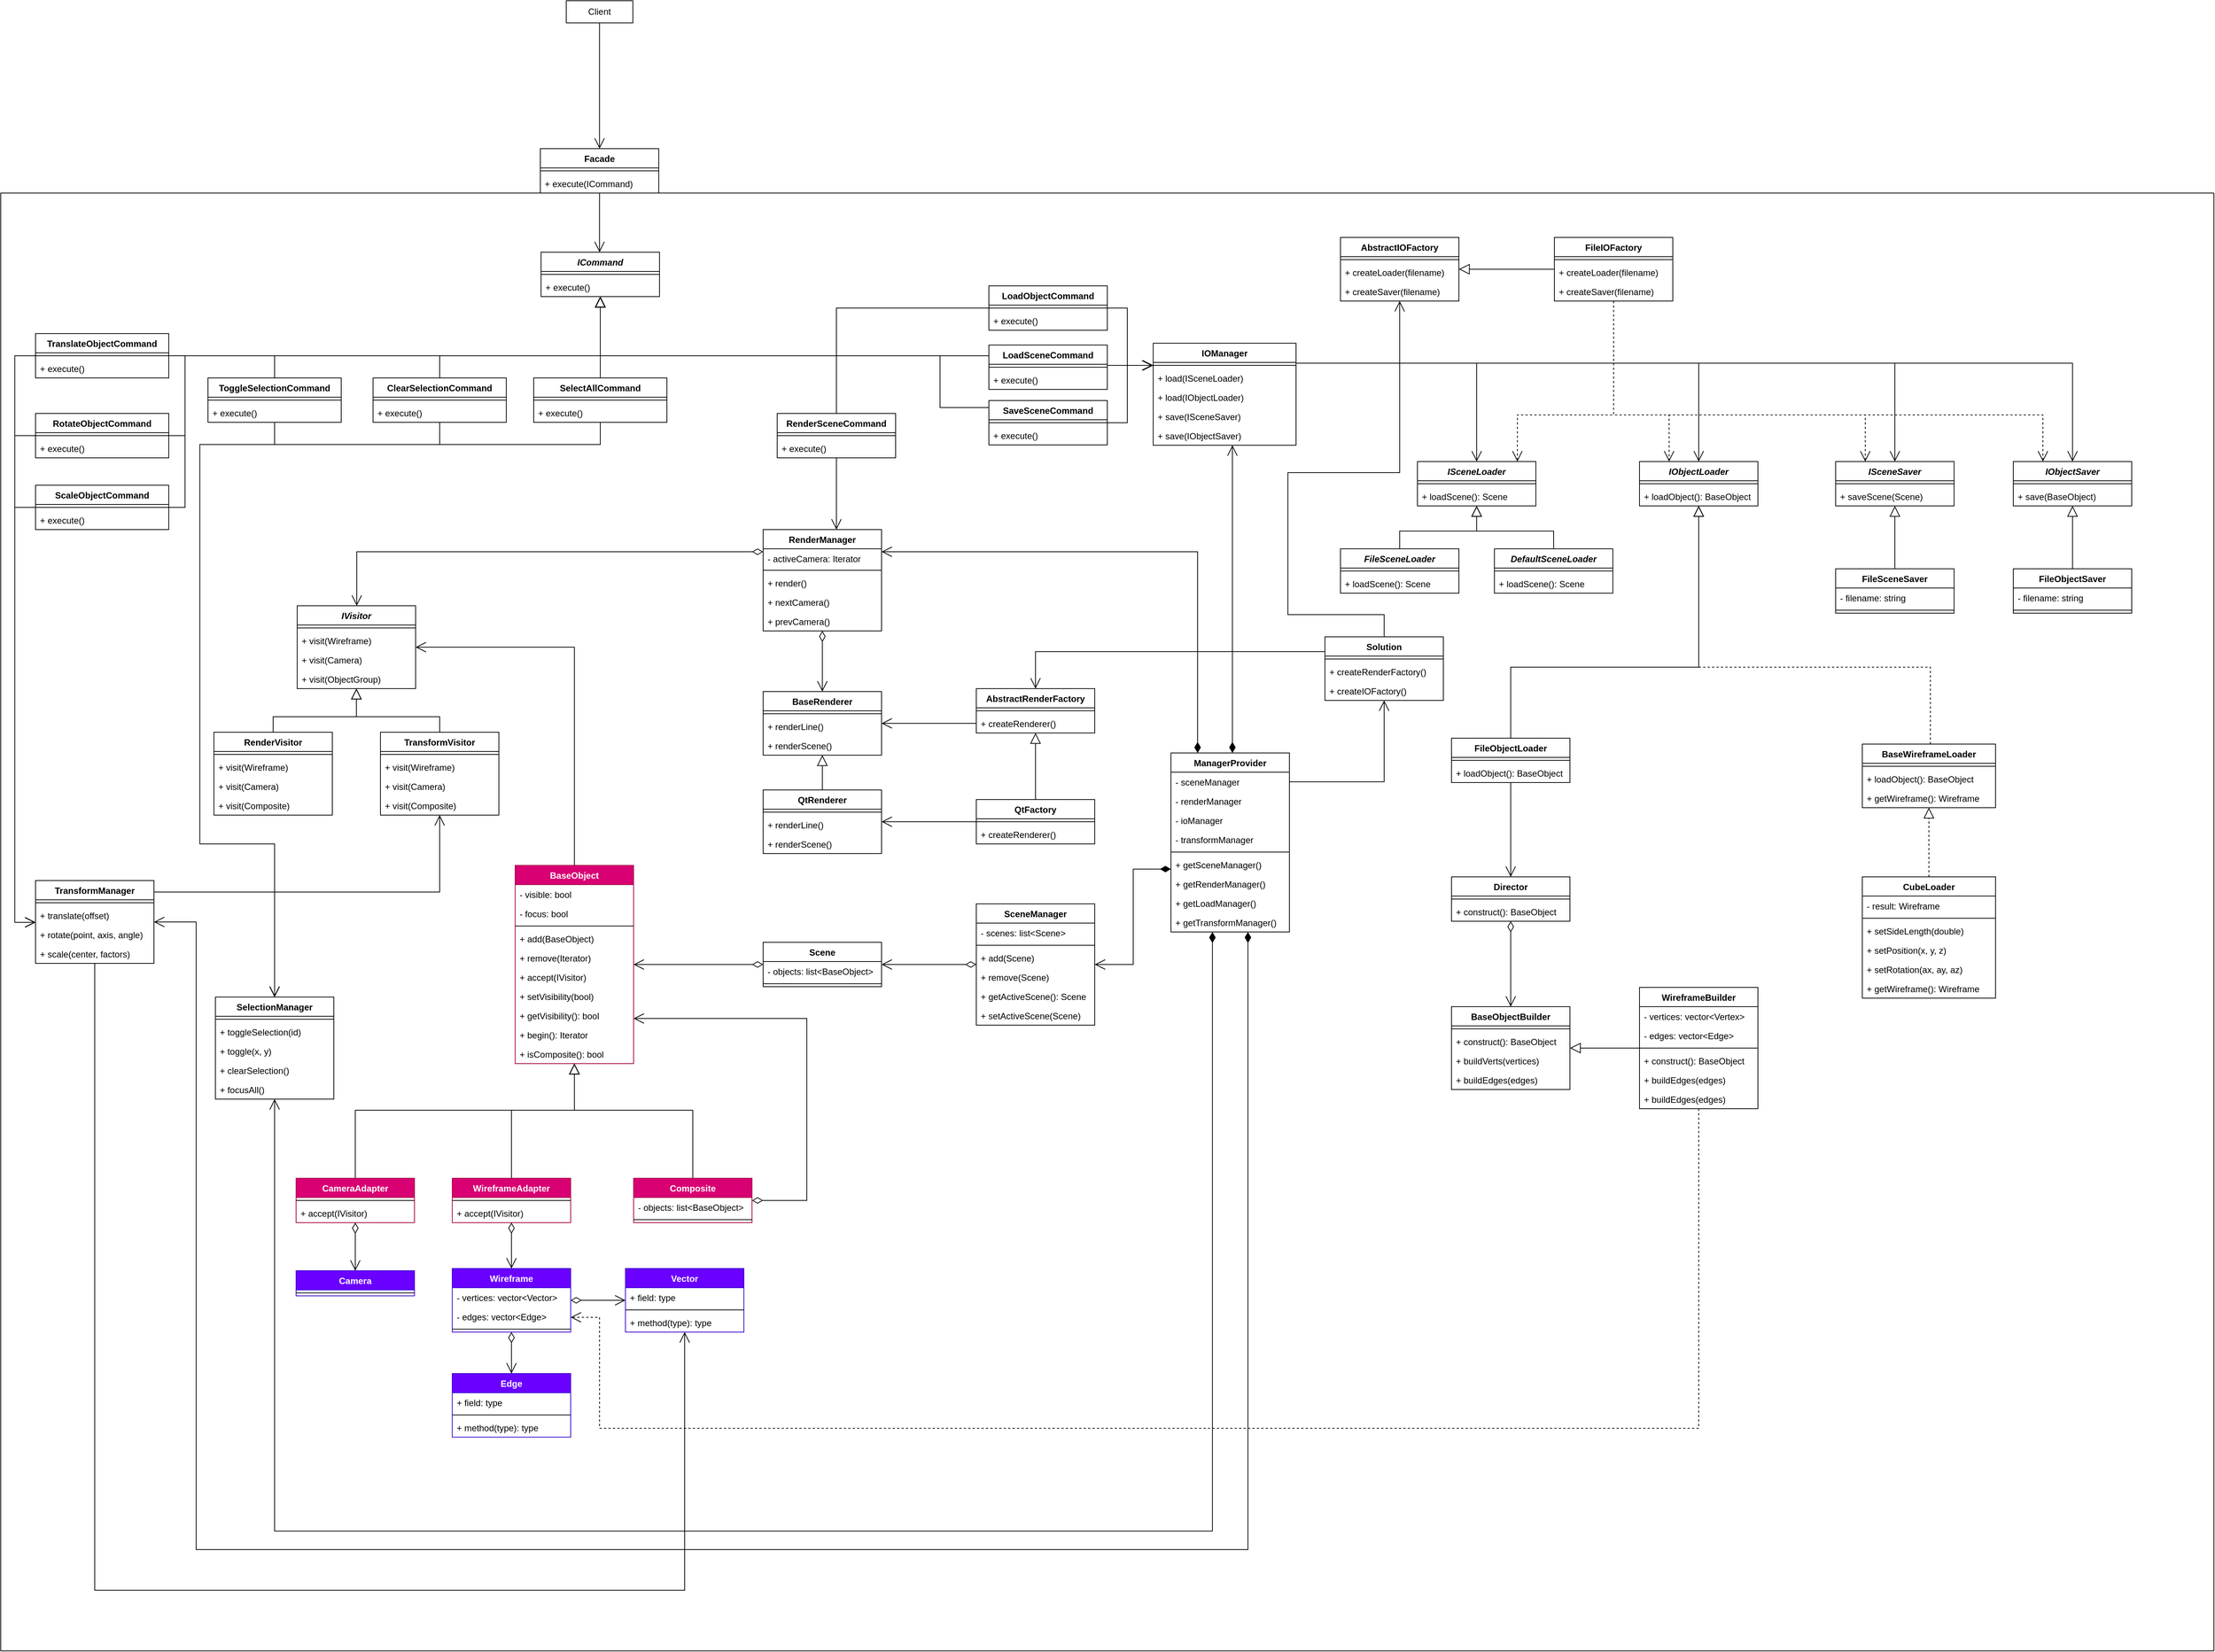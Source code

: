 <mxfile version="18.0.1" type="device"><diagram id="G_Q_PMHw7fxnpR6JD6iH" name="Page-1"><mxGraphModel dx="4063" dy="3386" grid="0" gridSize="10" guides="1" tooltips="1" connect="1" arrows="1" fold="1" page="0" pageScale="1" pageWidth="850" pageHeight="1100" math="0" shadow="0"><root><mxCell id="0"/><mxCell id="1" parent="0"/><mxCell id="bB6vlRDiRzzj8Xv2klCE-108" value="" style="swimlane;startSize=0;movable=0;direction=south;" parent="1" vertex="1"><mxGeometry x="51" y="-310" width="2990" height="1971" as="geometry"/></mxCell><mxCell id="bB6vlRDiRzzj8Xv2klCE-117" value="ICommand" style="swimlane;fontStyle=3;align=center;verticalAlign=top;childLayout=stackLayout;horizontal=1;startSize=26;horizontalStack=0;resizeParent=1;resizeParentMax=0;resizeLast=0;collapsible=1;marginBottom=0;" parent="bB6vlRDiRzzj8Xv2klCE-108" vertex="1"><mxGeometry x="730" y="80" width="160" height="60" as="geometry"/></mxCell><mxCell id="bB6vlRDiRzzj8Xv2klCE-118" value="" style="line;strokeWidth=1;fillColor=none;align=left;verticalAlign=middle;spacingTop=-1;spacingLeft=3;spacingRight=3;rotatable=0;labelPosition=right;points=[];portConstraint=eastwest;" parent="bB6vlRDiRzzj8Xv2klCE-117" vertex="1"><mxGeometry y="26" width="160" height="8" as="geometry"/></mxCell><mxCell id="bB6vlRDiRzzj8Xv2klCE-119" value="+ execute()" style="text;strokeColor=none;fillColor=none;align=left;verticalAlign=top;spacingLeft=4;spacingRight=4;overflow=hidden;rotatable=0;points=[[0,0.5],[1,0.5]];portConstraint=eastwest;" parent="bB6vlRDiRzzj8Xv2klCE-117" vertex="1"><mxGeometry y="34" width="160" height="26" as="geometry"/></mxCell><mxCell id="M_v-6g-a8jczMb6C4NBX-24" style="edgeStyle=orthogonalEdgeStyle;rounded=0;orthogonalLoop=1;jettySize=auto;html=1;endArrow=open;endFill=0;startSize=12;endSize=12;" parent="bB6vlRDiRzzj8Xv2klCE-108" source="bB6vlRDiRzzj8Xv2klCE-121" target="bB6vlRDiRzzj8Xv2klCE-144" edge="1"><mxGeometry relative="1" as="geometry"><Array as="points"><mxPoint x="1504" y="233"/><mxPoint x="1504" y="233"/></Array></mxGeometry></mxCell><mxCell id="M_v-6g-a8jczMb6C4NBX-64" style="edgeStyle=orthogonalEdgeStyle;rounded=0;orthogonalLoop=1;jettySize=auto;html=1;startArrow=none;startFill=0;endArrow=block;endFill=0;startSize=12;endSize=12;" parent="bB6vlRDiRzzj8Xv2klCE-108" source="bB6vlRDiRzzj8Xv2klCE-121" target="bB6vlRDiRzzj8Xv2klCE-117" edge="1"><mxGeometry relative="1" as="geometry"><Array as="points"><mxPoint x="810" y="220"/></Array></mxGeometry></mxCell><mxCell id="bB6vlRDiRzzj8Xv2klCE-121" value="LoadSceneCommand" style="swimlane;fontStyle=1;align=center;verticalAlign=top;childLayout=stackLayout;horizontal=1;startSize=26;horizontalStack=0;resizeParent=1;resizeParentMax=0;resizeLast=0;collapsible=1;marginBottom=0;" parent="bB6vlRDiRzzj8Xv2klCE-108" vertex="1"><mxGeometry x="1335" y="205.5" width="160" height="60" as="geometry"/></mxCell><mxCell id="bB6vlRDiRzzj8Xv2klCE-122" value="" style="line;strokeWidth=1;fillColor=none;align=left;verticalAlign=middle;spacingTop=-1;spacingLeft=3;spacingRight=3;rotatable=0;labelPosition=right;points=[];portConstraint=eastwest;" parent="bB6vlRDiRzzj8Xv2klCE-121" vertex="1"><mxGeometry y="26" width="160" height="8" as="geometry"/></mxCell><mxCell id="bB6vlRDiRzzj8Xv2klCE-123" value="+ execute()" style="text;strokeColor=none;fillColor=none;align=left;verticalAlign=top;spacingLeft=4;spacingRight=4;overflow=hidden;rotatable=0;points=[[0,0.5],[1,0.5]];portConstraint=eastwest;" parent="bB6vlRDiRzzj8Xv2klCE-121" vertex="1"><mxGeometry y="34" width="160" height="26" as="geometry"/></mxCell><mxCell id="M_v-6g-a8jczMb6C4NBX-27" style="edgeStyle=orthogonalEdgeStyle;rounded=0;orthogonalLoop=1;jettySize=auto;html=1;endArrow=open;endFill=0;startSize=12;endSize=12;" parent="bB6vlRDiRzzj8Xv2klCE-108" source="bB6vlRDiRzzj8Xv2klCE-124" target="bB6vlRDiRzzj8Xv2klCE-177" edge="1"><mxGeometry relative="1" as="geometry"><Array as="points"><mxPoint x="1129" y="380"/><mxPoint x="1129" y="380"/></Array></mxGeometry></mxCell><mxCell id="M_v-6g-a8jczMb6C4NBX-62" style="edgeStyle=orthogonalEdgeStyle;rounded=0;orthogonalLoop=1;jettySize=auto;html=1;startArrow=none;startFill=0;endArrow=block;endFill=0;startSize=12;endSize=12;" parent="bB6vlRDiRzzj8Xv2klCE-108" source="bB6vlRDiRzzj8Xv2klCE-124" target="bB6vlRDiRzzj8Xv2klCE-117" edge="1"><mxGeometry relative="1" as="geometry"><Array as="points"><mxPoint x="1129" y="220"/><mxPoint x="810" y="220"/></Array></mxGeometry></mxCell><mxCell id="bB6vlRDiRzzj8Xv2klCE-124" value="RenderSceneCommand" style="swimlane;fontStyle=1;align=center;verticalAlign=top;childLayout=stackLayout;horizontal=1;startSize=26;horizontalStack=0;resizeParent=1;resizeParentMax=0;resizeLast=0;collapsible=1;marginBottom=0;" parent="bB6vlRDiRzzj8Xv2klCE-108" vertex="1"><mxGeometry x="1049" y="298" width="160" height="60" as="geometry"/></mxCell><mxCell id="bB6vlRDiRzzj8Xv2klCE-125" value="" style="line;strokeWidth=1;fillColor=none;align=left;verticalAlign=middle;spacingTop=-1;spacingLeft=3;spacingRight=3;rotatable=0;labelPosition=right;points=[];portConstraint=eastwest;" parent="bB6vlRDiRzzj8Xv2klCE-124" vertex="1"><mxGeometry y="26" width="160" height="8" as="geometry"/></mxCell><mxCell id="bB6vlRDiRzzj8Xv2klCE-126" value="+ execute()" style="text;strokeColor=none;fillColor=none;align=left;verticalAlign=top;spacingLeft=4;spacingRight=4;overflow=hidden;rotatable=0;points=[[0,0.5],[1,0.5]];portConstraint=eastwest;" parent="bB6vlRDiRzzj8Xv2klCE-124" vertex="1"><mxGeometry y="34" width="160" height="26" as="geometry"/></mxCell><mxCell id="M_v-6g-a8jczMb6C4NBX-23" style="edgeStyle=orthogonalEdgeStyle;rounded=0;orthogonalLoop=1;jettySize=auto;html=1;endArrow=open;endFill=0;startSize=12;endSize=12;" parent="bB6vlRDiRzzj8Xv2klCE-108" source="bB6vlRDiRzzj8Xv2klCE-127" target="bB6vlRDiRzzj8Xv2klCE-144" edge="1"><mxGeometry relative="1" as="geometry"><Array as="points"><mxPoint x="1522" y="156"/><mxPoint x="1522" y="233"/></Array></mxGeometry></mxCell><mxCell id="M_v-6g-a8jczMb6C4NBX-63" style="edgeStyle=orthogonalEdgeStyle;rounded=0;orthogonalLoop=1;jettySize=auto;html=1;startArrow=none;startFill=0;endArrow=block;endFill=0;startSize=12;endSize=12;" parent="bB6vlRDiRzzj8Xv2klCE-108" source="bB6vlRDiRzzj8Xv2klCE-127" target="bB6vlRDiRzzj8Xv2klCE-117" edge="1"><mxGeometry relative="1" as="geometry"><Array as="points"><mxPoint x="1129" y="156"/><mxPoint x="1129" y="220"/><mxPoint x="810" y="220"/></Array></mxGeometry></mxCell><mxCell id="bB6vlRDiRzzj8Xv2klCE-127" value="LoadObjectCommand" style="swimlane;fontStyle=1;align=center;verticalAlign=top;childLayout=stackLayout;horizontal=1;startSize=26;horizontalStack=0;resizeParent=1;resizeParentMax=0;resizeLast=0;collapsible=1;marginBottom=0;" parent="bB6vlRDiRzzj8Xv2klCE-108" vertex="1"><mxGeometry x="1335" y="125.5" width="160" height="60" as="geometry"/></mxCell><mxCell id="bB6vlRDiRzzj8Xv2klCE-128" value="" style="line;strokeWidth=1;fillColor=none;align=left;verticalAlign=middle;spacingTop=-1;spacingLeft=3;spacingRight=3;rotatable=0;labelPosition=right;points=[];portConstraint=eastwest;" parent="bB6vlRDiRzzj8Xv2klCE-127" vertex="1"><mxGeometry y="26" width="160" height="8" as="geometry"/></mxCell><mxCell id="bB6vlRDiRzzj8Xv2klCE-129" value="+ execute()" style="text;strokeColor=none;fillColor=none;align=left;verticalAlign=top;spacingLeft=4;spacingRight=4;overflow=hidden;rotatable=0;points=[[0,0.5],[1,0.5]];portConstraint=eastwest;" parent="bB6vlRDiRzzj8Xv2klCE-127" vertex="1"><mxGeometry y="34" width="160" height="26" as="geometry"/></mxCell><mxCell id="M_v-6g-a8jczMb6C4NBX-25" style="edgeStyle=orthogonalEdgeStyle;rounded=0;orthogonalLoop=1;jettySize=auto;html=1;endArrow=open;endFill=0;startSize=12;endSize=12;" parent="bB6vlRDiRzzj8Xv2klCE-108" edge="1"><mxGeometry relative="1" as="geometry"><mxPoint x="1494" y="310.5" as="sourcePoint"/><mxPoint x="1556" y="233" as="targetPoint"/><Array as="points"><mxPoint x="1522" y="311"/><mxPoint x="1522" y="233"/></Array></mxGeometry></mxCell><mxCell id="M_v-6g-a8jczMb6C4NBX-65" style="edgeStyle=orthogonalEdgeStyle;rounded=0;orthogonalLoop=1;jettySize=auto;html=1;startArrow=none;startFill=0;endArrow=block;endFill=0;startSize=12;endSize=12;" parent="bB6vlRDiRzzj8Xv2klCE-108" source="bB6vlRDiRzzj8Xv2klCE-133" target="bB6vlRDiRzzj8Xv2klCE-117" edge="1"><mxGeometry relative="1" as="geometry"><Array as="points"><mxPoint x="1269" y="290"/><mxPoint x="1269" y="220"/><mxPoint x="810" y="220"/></Array></mxGeometry></mxCell><mxCell id="bB6vlRDiRzzj8Xv2klCE-133" value="SaveSceneCommand" style="swimlane;fontStyle=1;align=center;verticalAlign=top;childLayout=stackLayout;horizontal=1;startSize=26;horizontalStack=0;resizeParent=1;resizeParentMax=0;resizeLast=0;collapsible=1;marginBottom=0;" parent="bB6vlRDiRzzj8Xv2klCE-108" vertex="1"><mxGeometry x="1335" y="280.5" width="160" height="60" as="geometry"/></mxCell><mxCell id="bB6vlRDiRzzj8Xv2klCE-134" value="" style="line;strokeWidth=1;fillColor=none;align=left;verticalAlign=middle;spacingTop=-1;spacingLeft=3;spacingRight=3;rotatable=0;labelPosition=right;points=[];portConstraint=eastwest;" parent="bB6vlRDiRzzj8Xv2klCE-133" vertex="1"><mxGeometry y="26" width="160" height="8" as="geometry"/></mxCell><mxCell id="bB6vlRDiRzzj8Xv2klCE-135" value="+ execute()" style="text;strokeColor=none;fillColor=none;align=left;verticalAlign=top;spacingLeft=4;spacingRight=4;overflow=hidden;rotatable=0;points=[[0,0.5],[1,0.5]];portConstraint=eastwest;" parent="bB6vlRDiRzzj8Xv2klCE-133" vertex="1"><mxGeometry y="34" width="160" height="26" as="geometry"/></mxCell><mxCell id="bB6vlRDiRzzj8Xv2klCE-1" value="Camera" style="swimlane;fontStyle=1;align=center;verticalAlign=top;childLayout=stackLayout;horizontal=1;startSize=26;horizontalStack=0;resizeParent=1;resizeParentMax=0;resizeLast=0;collapsible=1;marginBottom=0;fillColor=#6a00ff;fontColor=#ffffff;strokeColor=#3700CC;" parent="bB6vlRDiRzzj8Xv2klCE-108" vertex="1"><mxGeometry x="399" y="1457" width="160" height="34" as="geometry"/></mxCell><mxCell id="bB6vlRDiRzzj8Xv2klCE-3" value="" style="line;strokeWidth=1;fillColor=none;align=left;verticalAlign=middle;spacingTop=-1;spacingLeft=3;spacingRight=3;rotatable=0;labelPosition=right;points=[];portConstraint=eastwest;" parent="bB6vlRDiRzzj8Xv2klCE-1" vertex="1"><mxGeometry y="26" width="160" height="8" as="geometry"/></mxCell><mxCell id="bB6vlRDiRzzj8Xv2klCE-5" value="BaseObject" style="swimlane;fontStyle=1;align=center;verticalAlign=top;childLayout=stackLayout;horizontal=1;startSize=26;horizontalStack=0;resizeParent=1;resizeParentMax=0;resizeLast=0;collapsible=1;marginBottom=0;fillColor=#d80073;fontColor=#ffffff;strokeColor=#A50040;" parent="bB6vlRDiRzzj8Xv2klCE-108" vertex="1"><mxGeometry x="695" y="909" width="160" height="268" as="geometry"/></mxCell><mxCell id="FsMbufZpEnlzZFae4OoH-3" value="- visible: bool" style="text;strokeColor=none;fillColor=none;align=left;verticalAlign=top;spacingLeft=4;spacingRight=4;overflow=hidden;rotatable=0;points=[[0,0.5],[1,0.5]];portConstraint=eastwest;" parent="bB6vlRDiRzzj8Xv2klCE-5" vertex="1"><mxGeometry y="26" width="160" height="26" as="geometry"/></mxCell><mxCell id="M_v-6g-a8jczMb6C4NBX-33" value="- focus: bool" style="text;strokeColor=none;fillColor=none;align=left;verticalAlign=top;spacingLeft=4;spacingRight=4;overflow=hidden;rotatable=0;points=[[0,0.5],[1,0.5]];portConstraint=eastwest;" parent="bB6vlRDiRzzj8Xv2klCE-5" vertex="1"><mxGeometry y="52" width="160" height="26" as="geometry"/></mxCell><mxCell id="bB6vlRDiRzzj8Xv2klCE-7" value="" style="line;strokeWidth=1;fillColor=none;align=left;verticalAlign=middle;spacingTop=-1;spacingLeft=3;spacingRight=3;rotatable=0;labelPosition=right;points=[];portConstraint=eastwest;" parent="bB6vlRDiRzzj8Xv2klCE-5" vertex="1"><mxGeometry y="78" width="160" height="8" as="geometry"/></mxCell><mxCell id="bB6vlRDiRzzj8Xv2klCE-8" value="+ add(BaseObject)" style="text;strokeColor=none;fillColor=none;align=left;verticalAlign=top;spacingLeft=4;spacingRight=4;overflow=hidden;rotatable=0;points=[[0,0.5],[1,0.5]];portConstraint=eastwest;" parent="bB6vlRDiRzzj8Xv2klCE-5" vertex="1"><mxGeometry y="86" width="160" height="26" as="geometry"/></mxCell><mxCell id="bB6vlRDiRzzj8Xv2klCE-25" value="+ remove(Iterator)" style="text;strokeColor=none;fillColor=none;align=left;verticalAlign=top;spacingLeft=4;spacingRight=4;overflow=hidden;rotatable=0;points=[[0,0.5],[1,0.5]];portConstraint=eastwest;" parent="bB6vlRDiRzzj8Xv2klCE-5" vertex="1"><mxGeometry y="112" width="160" height="26" as="geometry"/></mxCell><mxCell id="bB6vlRDiRzzj8Xv2klCE-54" value="+ accept(IVisitor)" style="text;strokeColor=none;fillColor=none;align=left;verticalAlign=top;spacingLeft=4;spacingRight=4;overflow=hidden;rotatable=0;points=[[0,0.5],[1,0.5]];portConstraint=eastwest;" parent="bB6vlRDiRzzj8Xv2klCE-5" vertex="1"><mxGeometry y="138" width="160" height="26" as="geometry"/></mxCell><mxCell id="FsMbufZpEnlzZFae4OoH-1" value="+ setVisibility(bool)" style="text;strokeColor=none;fillColor=none;align=left;verticalAlign=top;spacingLeft=4;spacingRight=4;overflow=hidden;rotatable=0;points=[[0,0.5],[1,0.5]];portConstraint=eastwest;" parent="bB6vlRDiRzzj8Xv2klCE-5" vertex="1"><mxGeometry y="164" width="160" height="26" as="geometry"/></mxCell><mxCell id="FsMbufZpEnlzZFae4OoH-4" value="+ getVisibility(): bool" style="text;strokeColor=none;fillColor=none;align=left;verticalAlign=top;spacingLeft=4;spacingRight=4;overflow=hidden;rotatable=0;points=[[0,0.5],[1,0.5]];portConstraint=eastwest;" parent="bB6vlRDiRzzj8Xv2klCE-5" vertex="1"><mxGeometry y="190" width="160" height="26" as="geometry"/></mxCell><mxCell id="FBvHi54w_cwhm3XO1Gaz-1" value="+ begin(): Iterator" style="text;strokeColor=none;fillColor=none;align=left;verticalAlign=top;spacingLeft=4;spacingRight=4;overflow=hidden;rotatable=0;points=[[0,0.5],[1,0.5]];portConstraint=eastwest;" parent="bB6vlRDiRzzj8Xv2klCE-5" vertex="1"><mxGeometry y="216" width="160" height="26" as="geometry"/></mxCell><mxCell id="FBvHi54w_cwhm3XO1Gaz-2" value="+ isComposite(): bool" style="text;strokeColor=none;fillColor=none;align=left;verticalAlign=top;spacingLeft=4;spacingRight=4;overflow=hidden;rotatable=0;points=[[0,0.5],[1,0.5]];portConstraint=eastwest;" parent="bB6vlRDiRzzj8Xv2klCE-5" vertex="1"><mxGeometry y="242" width="160" height="26" as="geometry"/></mxCell><mxCell id="bB6vlRDiRzzj8Xv2klCE-27" style="edgeStyle=orthogonalEdgeStyle;rounded=0;orthogonalLoop=1;jettySize=auto;html=1;startArrow=diamondThin;startFill=0;endArrow=open;endFill=0;startSize=12;endSize=12;" parent="bB6vlRDiRzzj8Xv2klCE-108" source="bB6vlRDiRzzj8Xv2klCE-9" target="bB6vlRDiRzzj8Xv2klCE-5" edge="1"><mxGeometry relative="1" as="geometry"/></mxCell><mxCell id="bB6vlRDiRzzj8Xv2klCE-9" value="Scene" style="swimlane;fontStyle=1;align=center;verticalAlign=top;childLayout=stackLayout;horizontal=1;startSize=26;horizontalStack=0;resizeParent=1;resizeParentMax=0;resizeLast=0;collapsible=1;marginBottom=0;" parent="bB6vlRDiRzzj8Xv2klCE-108" vertex="1"><mxGeometry x="1030" y="1013" width="160" height="60" as="geometry"/></mxCell><mxCell id="bB6vlRDiRzzj8Xv2klCE-10" value="- objects: list&lt;BaseObject&gt;" style="text;strokeColor=none;fillColor=none;align=left;verticalAlign=top;spacingLeft=4;spacingRight=4;overflow=hidden;rotatable=0;points=[[0,0.5],[1,0.5]];portConstraint=eastwest;" parent="bB6vlRDiRzzj8Xv2klCE-9" vertex="1"><mxGeometry y="26" width="160" height="26" as="geometry"/></mxCell><mxCell id="bB6vlRDiRzzj8Xv2klCE-11" value="" style="line;strokeWidth=1;fillColor=none;align=left;verticalAlign=middle;spacingTop=-1;spacingLeft=3;spacingRight=3;rotatable=0;labelPosition=right;points=[];portConstraint=eastwest;" parent="bB6vlRDiRzzj8Xv2klCE-9" vertex="1"><mxGeometry y="52" width="160" height="8" as="geometry"/></mxCell><mxCell id="bB6vlRDiRzzj8Xv2klCE-13" value="Wireframe" style="swimlane;fontStyle=1;align=center;verticalAlign=top;childLayout=stackLayout;horizontal=1;startSize=26;horizontalStack=0;resizeParent=1;resizeParentMax=0;resizeLast=0;collapsible=1;marginBottom=0;fillColor=#6a00ff;fontColor=#ffffff;strokeColor=#3700CC;" parent="bB6vlRDiRzzj8Xv2klCE-108" vertex="1"><mxGeometry x="610" y="1454" width="160" height="86" as="geometry"/></mxCell><mxCell id="bB6vlRDiRzzj8Xv2klCE-71" value="- vertices: vector&lt;Vector&gt;" style="text;strokeColor=none;fillColor=none;align=left;verticalAlign=top;spacingLeft=4;spacingRight=4;overflow=hidden;rotatable=0;points=[[0,0.5],[1,0.5]];portConstraint=eastwest;" parent="bB6vlRDiRzzj8Xv2klCE-13" vertex="1"><mxGeometry y="26" width="160" height="26" as="geometry"/></mxCell><mxCell id="bB6vlRDiRzzj8Xv2klCE-72" value="- edges: vector&lt;Edge&gt;" style="text;strokeColor=none;fillColor=none;align=left;verticalAlign=top;spacingLeft=4;spacingRight=4;overflow=hidden;rotatable=0;points=[[0,0.5],[1,0.5]];portConstraint=eastwest;" parent="bB6vlRDiRzzj8Xv2klCE-13" vertex="1"><mxGeometry y="52" width="160" height="26" as="geometry"/></mxCell><mxCell id="bB6vlRDiRzzj8Xv2klCE-15" value="" style="line;strokeWidth=1;fillColor=none;align=left;verticalAlign=middle;spacingTop=-1;spacingLeft=3;spacingRight=3;rotatable=0;labelPosition=right;points=[];portConstraint=eastwest;" parent="bB6vlRDiRzzj8Xv2klCE-13" vertex="1"><mxGeometry y="78" width="160" height="8" as="geometry"/></mxCell><mxCell id="bB6vlRDiRzzj8Xv2klCE-21" style="edgeStyle=orthogonalEdgeStyle;rounded=0;orthogonalLoop=1;jettySize=auto;html=1;endSize=12;startSize=12;endArrow=open;endFill=0;startArrow=diamondThin;startFill=0;" parent="bB6vlRDiRzzj8Xv2klCE-108" source="bB6vlRDiRzzj8Xv2klCE-17" target="bB6vlRDiRzzj8Xv2klCE-5" edge="1"><mxGeometry relative="1" as="geometry"><mxPoint x="851" y="1116" as="targetPoint"/><Array as="points"><mxPoint x="1089" y="1362"/><mxPoint x="1089" y="1116"/></Array></mxGeometry></mxCell><mxCell id="Z3lpTWZgqfi4Hed-Df67-3" style="edgeStyle=orthogonalEdgeStyle;rounded=0;orthogonalLoop=1;jettySize=auto;html=1;endArrow=block;endFill=0;startSize=12;endSize=12;" parent="bB6vlRDiRzzj8Xv2klCE-108" source="bB6vlRDiRzzj8Xv2klCE-17" target="bB6vlRDiRzzj8Xv2klCE-5" edge="1"><mxGeometry relative="1" as="geometry"><Array as="points"><mxPoint x="935" y="1240"/><mxPoint x="775" y="1240"/></Array></mxGeometry></mxCell><mxCell id="bB6vlRDiRzzj8Xv2klCE-17" value="Composite" style="swimlane;fontStyle=1;align=center;verticalAlign=top;childLayout=stackLayout;horizontal=1;startSize=26;horizontalStack=0;resizeParent=1;resizeParentMax=0;resizeLast=0;collapsible=1;marginBottom=0;fillColor=#d80073;fontColor=#ffffff;strokeColor=#A50040;" parent="bB6vlRDiRzzj8Xv2klCE-108" vertex="1"><mxGeometry x="855" y="1332" width="160" height="60" as="geometry"/></mxCell><mxCell id="bB6vlRDiRzzj8Xv2klCE-18" value="- objects: list&lt;BaseObject&gt;" style="text;strokeColor=none;fillColor=none;align=left;verticalAlign=top;spacingLeft=4;spacingRight=4;overflow=hidden;rotatable=0;points=[[0,0.5],[1,0.5]];portConstraint=eastwest;" parent="bB6vlRDiRzzj8Xv2klCE-17" vertex="1"><mxGeometry y="26" width="160" height="26" as="geometry"/></mxCell><mxCell id="bB6vlRDiRzzj8Xv2klCE-19" value="" style="line;strokeWidth=1;fillColor=none;align=left;verticalAlign=middle;spacingTop=-1;spacingLeft=3;spacingRight=3;rotatable=0;labelPosition=right;points=[];portConstraint=eastwest;" parent="bB6vlRDiRzzj8Xv2klCE-17" vertex="1"><mxGeometry y="52" width="160" height="8" as="geometry"/></mxCell><mxCell id="bB6vlRDiRzzj8Xv2klCE-29" value="IVisitor" style="swimlane;fontStyle=3;align=center;verticalAlign=top;childLayout=stackLayout;horizontal=1;startSize=26;horizontalStack=0;resizeParent=1;resizeParentMax=0;resizeLast=0;collapsible=1;marginBottom=0;" parent="bB6vlRDiRzzj8Xv2klCE-108" vertex="1"><mxGeometry x="400.5" y="558" width="160" height="112" as="geometry"/></mxCell><mxCell id="bB6vlRDiRzzj8Xv2klCE-31" value="" style="line;strokeWidth=1;fillColor=none;align=left;verticalAlign=middle;spacingTop=-1;spacingLeft=3;spacingRight=3;rotatable=0;labelPosition=right;points=[];portConstraint=eastwest;" parent="bB6vlRDiRzzj8Xv2klCE-29" vertex="1"><mxGeometry y="26" width="160" height="8" as="geometry"/></mxCell><mxCell id="bB6vlRDiRzzj8Xv2klCE-32" value="+ visit(Wireframe)" style="text;strokeColor=none;fillColor=none;align=left;verticalAlign=top;spacingLeft=4;spacingRight=4;overflow=hidden;rotatable=0;points=[[0,0.5],[1,0.5]];portConstraint=eastwest;" parent="bB6vlRDiRzzj8Xv2klCE-29" vertex="1"><mxGeometry y="34" width="160" height="26" as="geometry"/></mxCell><mxCell id="bB6vlRDiRzzj8Xv2klCE-33" value="+ visit(Camera)" style="text;strokeColor=none;fillColor=none;align=left;verticalAlign=top;spacingLeft=4;spacingRight=4;overflow=hidden;rotatable=0;points=[[0,0.5],[1,0.5]];portConstraint=eastwest;" parent="bB6vlRDiRzzj8Xv2klCE-29" vertex="1"><mxGeometry y="60" width="160" height="26" as="geometry"/></mxCell><mxCell id="bB6vlRDiRzzj8Xv2klCE-34" value="+ visit(ObjectGroup)" style="text;strokeColor=none;fillColor=none;align=left;verticalAlign=top;spacingLeft=4;spacingRight=4;overflow=hidden;rotatable=0;points=[[0,0.5],[1,0.5]];portConstraint=eastwest;" parent="bB6vlRDiRzzj8Xv2klCE-29" vertex="1"><mxGeometry y="86" width="160" height="26" as="geometry"/></mxCell><mxCell id="bB6vlRDiRzzj8Xv2klCE-49" style="edgeStyle=orthogonalEdgeStyle;rounded=0;orthogonalLoop=1;jettySize=auto;html=1;startArrow=none;startFill=0;endArrow=block;endFill=0;startSize=12;endSize=12;" parent="bB6vlRDiRzzj8Xv2klCE-108" source="bB6vlRDiRzzj8Xv2klCE-39" target="bB6vlRDiRzzj8Xv2klCE-29" edge="1"><mxGeometry relative="1" as="geometry"><Array as="points"><mxPoint x="368.5" y="708"/><mxPoint x="480.5" y="708"/></Array></mxGeometry></mxCell><mxCell id="bB6vlRDiRzzj8Xv2klCE-39" value="RenderVisitor" style="swimlane;fontStyle=1;align=center;verticalAlign=top;childLayout=stackLayout;horizontal=1;startSize=26;horizontalStack=0;resizeParent=1;resizeParentMax=0;resizeLast=0;collapsible=1;marginBottom=0;" parent="bB6vlRDiRzzj8Xv2klCE-108" vertex="1"><mxGeometry x="288" y="729" width="160" height="112" as="geometry"/></mxCell><mxCell id="bB6vlRDiRzzj8Xv2klCE-40" value="" style="line;strokeWidth=1;fillColor=none;align=left;verticalAlign=middle;spacingTop=-1;spacingLeft=3;spacingRight=3;rotatable=0;labelPosition=right;points=[];portConstraint=eastwest;" parent="bB6vlRDiRzzj8Xv2klCE-39" vertex="1"><mxGeometry y="26" width="160" height="8" as="geometry"/></mxCell><mxCell id="bB6vlRDiRzzj8Xv2klCE-41" value="+ visit(Wireframe)" style="text;strokeColor=none;fillColor=none;align=left;verticalAlign=top;spacingLeft=4;spacingRight=4;overflow=hidden;rotatable=0;points=[[0,0.5],[1,0.5]];portConstraint=eastwest;" parent="bB6vlRDiRzzj8Xv2klCE-39" vertex="1"><mxGeometry y="34" width="160" height="26" as="geometry"/></mxCell><mxCell id="bB6vlRDiRzzj8Xv2klCE-42" value="+ visit(Camera)" style="text;strokeColor=none;fillColor=none;align=left;verticalAlign=top;spacingLeft=4;spacingRight=4;overflow=hidden;rotatable=0;points=[[0,0.5],[1,0.5]];portConstraint=eastwest;" parent="bB6vlRDiRzzj8Xv2klCE-39" vertex="1"><mxGeometry y="60" width="160" height="26" as="geometry"/></mxCell><mxCell id="bB6vlRDiRzzj8Xv2klCE-43" value="+ visit(Composite)" style="text;strokeColor=none;fillColor=none;align=left;verticalAlign=top;spacingLeft=4;spacingRight=4;overflow=hidden;rotatable=0;points=[[0,0.5],[1,0.5]];portConstraint=eastwest;" parent="bB6vlRDiRzzj8Xv2klCE-39" vertex="1"><mxGeometry y="86" width="160" height="26" as="geometry"/></mxCell><mxCell id="bB6vlRDiRzzj8Xv2klCE-51" style="edgeStyle=orthogonalEdgeStyle;rounded=0;orthogonalLoop=1;jettySize=auto;html=1;startArrow=none;startFill=0;endArrow=block;endFill=0;startSize=12;endSize=12;" parent="bB6vlRDiRzzj8Xv2klCE-108" source="bB6vlRDiRzzj8Xv2klCE-44" target="bB6vlRDiRzzj8Xv2klCE-29" edge="1"><mxGeometry relative="1" as="geometry"><Array as="points"><mxPoint x="593.5" y="708"/><mxPoint x="480.5" y="708"/></Array></mxGeometry></mxCell><mxCell id="bB6vlRDiRzzj8Xv2klCE-44" value="TransformVisitor" style="swimlane;fontStyle=1;align=center;verticalAlign=top;childLayout=stackLayout;horizontal=1;startSize=26;horizontalStack=0;resizeParent=1;resizeParentMax=0;resizeLast=0;collapsible=1;marginBottom=0;" parent="bB6vlRDiRzzj8Xv2klCE-108" vertex="1"><mxGeometry x="513" y="729" width="160" height="112" as="geometry"/></mxCell><mxCell id="bB6vlRDiRzzj8Xv2klCE-45" value="" style="line;strokeWidth=1;fillColor=none;align=left;verticalAlign=middle;spacingTop=-1;spacingLeft=3;spacingRight=3;rotatable=0;labelPosition=right;points=[];portConstraint=eastwest;" parent="bB6vlRDiRzzj8Xv2klCE-44" vertex="1"><mxGeometry y="26" width="160" height="8" as="geometry"/></mxCell><mxCell id="bB6vlRDiRzzj8Xv2klCE-46" value="+ visit(Wireframe)" style="text;strokeColor=none;fillColor=none;align=left;verticalAlign=top;spacingLeft=4;spacingRight=4;overflow=hidden;rotatable=0;points=[[0,0.5],[1,0.5]];portConstraint=eastwest;" parent="bB6vlRDiRzzj8Xv2klCE-44" vertex="1"><mxGeometry y="34" width="160" height="26" as="geometry"/></mxCell><mxCell id="bB6vlRDiRzzj8Xv2klCE-47" value="+ visit(Camera)" style="text;strokeColor=none;fillColor=none;align=left;verticalAlign=top;spacingLeft=4;spacingRight=4;overflow=hidden;rotatable=0;points=[[0,0.5],[1,0.5]];portConstraint=eastwest;" parent="bB6vlRDiRzzj8Xv2klCE-44" vertex="1"><mxGeometry y="60" width="160" height="26" as="geometry"/></mxCell><mxCell id="bB6vlRDiRzzj8Xv2klCE-48" value="+ visit(Composite)" style="text;strokeColor=none;fillColor=none;align=left;verticalAlign=top;spacingLeft=4;spacingRight=4;overflow=hidden;rotatable=0;points=[[0,0.5],[1,0.5]];portConstraint=eastwest;" parent="bB6vlRDiRzzj8Xv2klCE-44" vertex="1"><mxGeometry y="86" width="160" height="26" as="geometry"/></mxCell><mxCell id="bB6vlRDiRzzj8Xv2klCE-55" style="edgeStyle=orthogonalEdgeStyle;rounded=0;orthogonalLoop=1;jettySize=auto;html=1;startArrow=none;startFill=0;endArrow=open;endFill=0;startSize=12;endSize=12;" parent="bB6vlRDiRzzj8Xv2klCE-108" source="bB6vlRDiRzzj8Xv2klCE-5" target="bB6vlRDiRzzj8Xv2klCE-29" edge="1"><mxGeometry relative="1" as="geometry"><Array as="points"><mxPoint x="775" y="614"/></Array></mxGeometry></mxCell><mxCell id="bB6vlRDiRzzj8Xv2klCE-81" style="edgeStyle=orthogonalEdgeStyle;rounded=0;orthogonalLoop=1;jettySize=auto;html=1;startArrow=diamondThin;startFill=0;endArrow=open;endFill=0;startSize=12;endSize=12;" parent="bB6vlRDiRzzj8Xv2klCE-108" source="bB6vlRDiRzzj8Xv2klCE-13" target="bB6vlRDiRzzj8Xv2klCE-73" edge="1"><mxGeometry relative="1" as="geometry"><Array as="points"><mxPoint x="910" y="1513"/><mxPoint x="910" y="1513"/></Array></mxGeometry></mxCell><mxCell id="bB6vlRDiRzzj8Xv2klCE-73" value="Vector" style="swimlane;fontStyle=1;align=center;verticalAlign=top;childLayout=stackLayout;horizontal=1;startSize=26;horizontalStack=0;resizeParent=1;resizeParentMax=0;resizeLast=0;collapsible=1;marginBottom=0;fillColor=#6a00ff;fontColor=#ffffff;strokeColor=#3700CC;" parent="bB6vlRDiRzzj8Xv2klCE-108" vertex="1"><mxGeometry x="844" y="1454" width="160" height="86" as="geometry"/></mxCell><mxCell id="bB6vlRDiRzzj8Xv2klCE-74" value="+ field: type" style="text;strokeColor=none;fillColor=none;align=left;verticalAlign=top;spacingLeft=4;spacingRight=4;overflow=hidden;rotatable=0;points=[[0,0.5],[1,0.5]];portConstraint=eastwest;" parent="bB6vlRDiRzzj8Xv2klCE-73" vertex="1"><mxGeometry y="26" width="160" height="26" as="geometry"/></mxCell><mxCell id="bB6vlRDiRzzj8Xv2klCE-75" value="" style="line;strokeWidth=1;fillColor=none;align=left;verticalAlign=middle;spacingTop=-1;spacingLeft=3;spacingRight=3;rotatable=0;labelPosition=right;points=[];portConstraint=eastwest;" parent="bB6vlRDiRzzj8Xv2klCE-73" vertex="1"><mxGeometry y="52" width="160" height="8" as="geometry"/></mxCell><mxCell id="bB6vlRDiRzzj8Xv2klCE-76" value="+ method(type): type" style="text;strokeColor=none;fillColor=none;align=left;verticalAlign=top;spacingLeft=4;spacingRight=4;overflow=hidden;rotatable=0;points=[[0,0.5],[1,0.5]];portConstraint=eastwest;" parent="bB6vlRDiRzzj8Xv2klCE-73" vertex="1"><mxGeometry y="60" width="160" height="26" as="geometry"/></mxCell><mxCell id="M_v-6g-a8jczMb6C4NBX-46" style="edgeStyle=orthogonalEdgeStyle;rounded=0;orthogonalLoop=1;jettySize=auto;html=1;startArrow=none;startFill=0;endArrow=block;endFill=0;startSize=12;endSize=12;dashed=1;" parent="bB6vlRDiRzzj8Xv2klCE-108" source="bB6vlRDiRzzj8Xv2klCE-88" target="M_v-6g-a8jczMb6C4NBX-41" edge="1"><mxGeometry relative="1" as="geometry"/></mxCell><mxCell id="bB6vlRDiRzzj8Xv2klCE-88" value="CubeLoader" style="swimlane;fontStyle=1;align=center;verticalAlign=top;childLayout=stackLayout;horizontal=1;startSize=26;horizontalStack=0;resizeParent=1;resizeParentMax=0;resizeLast=0;collapsible=1;marginBottom=0;" parent="bB6vlRDiRzzj8Xv2klCE-108" vertex="1"><mxGeometry x="2515" y="924.5" width="180" height="164" as="geometry"/></mxCell><mxCell id="bB6vlRDiRzzj8Xv2klCE-89" value="- result: Wireframe" style="text;strokeColor=none;fillColor=none;align=left;verticalAlign=top;spacingLeft=4;spacingRight=4;overflow=hidden;rotatable=0;points=[[0,0.5],[1,0.5]];portConstraint=eastwest;" parent="bB6vlRDiRzzj8Xv2klCE-88" vertex="1"><mxGeometry y="26" width="180" height="26" as="geometry"/></mxCell><mxCell id="bB6vlRDiRzzj8Xv2klCE-90" value="" style="line;strokeWidth=1;fillColor=none;align=left;verticalAlign=middle;spacingTop=-1;spacingLeft=3;spacingRight=3;rotatable=0;labelPosition=right;points=[];portConstraint=eastwest;" parent="bB6vlRDiRzzj8Xv2klCE-88" vertex="1"><mxGeometry y="52" width="180" height="8" as="geometry"/></mxCell><mxCell id="bB6vlRDiRzzj8Xv2klCE-91" value="+ setSideLength(double)" style="text;strokeColor=none;fillColor=none;align=left;verticalAlign=top;spacingLeft=4;spacingRight=4;overflow=hidden;rotatable=0;points=[[0,0.5],[1,0.5]];portConstraint=eastwest;" parent="bB6vlRDiRzzj8Xv2klCE-88" vertex="1"><mxGeometry y="60" width="180" height="26" as="geometry"/></mxCell><mxCell id="-YT5zs75AXAJpMHmf8AK-46" value="+ setPosition(x, y, z)" style="text;strokeColor=none;fillColor=none;align=left;verticalAlign=top;spacingLeft=4;spacingRight=4;overflow=hidden;rotatable=0;points=[[0,0.5],[1,0.5]];portConstraint=eastwest;" parent="bB6vlRDiRzzj8Xv2klCE-88" vertex="1"><mxGeometry y="86" width="180" height="26" as="geometry"/></mxCell><mxCell id="-YT5zs75AXAJpMHmf8AK-47" value="+ setRotation(ax, ay, az)" style="text;strokeColor=none;fillColor=none;align=left;verticalAlign=top;spacingLeft=4;spacingRight=4;overflow=hidden;rotatable=0;points=[[0,0.5],[1,0.5]];portConstraint=eastwest;" parent="bB6vlRDiRzzj8Xv2klCE-88" vertex="1"><mxGeometry y="112" width="180" height="26" as="geometry"/></mxCell><mxCell id="-YT5zs75AXAJpMHmf8AK-60" value="+ getWireframe(): Wireframe" style="text;strokeColor=none;fillColor=none;align=left;verticalAlign=top;spacingLeft=4;spacingRight=4;overflow=hidden;rotatable=0;points=[[0,0.5],[1,0.5]];portConstraint=eastwest;" parent="bB6vlRDiRzzj8Xv2klCE-88" vertex="1"><mxGeometry y="138" width="180" height="26" as="geometry"/></mxCell><mxCell id="bB6vlRDiRzzj8Xv2klCE-101" style="edgeStyle=orthogonalEdgeStyle;rounded=0;orthogonalLoop=1;jettySize=auto;html=1;startArrow=diamondThin;startFill=0;endArrow=open;endFill=0;startSize=12;endSize=12;" parent="bB6vlRDiRzzj8Xv2klCE-108" source="bB6vlRDiRzzj8Xv2klCE-94" target="bB6vlRDiRzzj8Xv2klCE-9" edge="1"><mxGeometry relative="1" as="geometry"><Array as="points"><mxPoint x="1254" y="1043"/><mxPoint x="1254" y="1043"/></Array></mxGeometry></mxCell><mxCell id="bB6vlRDiRzzj8Xv2klCE-165" style="edgeStyle=orthogonalEdgeStyle;rounded=0;orthogonalLoop=1;jettySize=auto;html=1;startArrow=diamondThin;startFill=1;endArrow=open;endFill=0;startSize=12;endSize=12;" parent="bB6vlRDiRzzj8Xv2klCE-108" source="bB6vlRDiRzzj8Xv2klCE-152" target="bB6vlRDiRzzj8Xv2klCE-94" edge="1"><mxGeometry relative="1" as="geometry"><Array as="points"><mxPoint x="1530" y="914"/><mxPoint x="1530" y="1043"/></Array></mxGeometry></mxCell><mxCell id="bB6vlRDiRzzj8Xv2klCE-94" value="SceneManager" style="swimlane;fontStyle=1;align=center;verticalAlign=top;childLayout=stackLayout;horizontal=1;startSize=26;horizontalStack=0;resizeParent=1;resizeParentMax=0;resizeLast=0;collapsible=1;marginBottom=0;" parent="bB6vlRDiRzzj8Xv2klCE-108" vertex="1"><mxGeometry x="1318" y="961" width="160" height="164" as="geometry"/></mxCell><mxCell id="bB6vlRDiRzzj8Xv2klCE-95" value="- scenes: list&lt;Scene&gt;" style="text;strokeColor=none;fillColor=none;align=left;verticalAlign=top;spacingLeft=4;spacingRight=4;overflow=hidden;rotatable=0;points=[[0,0.5],[1,0.5]];portConstraint=eastwest;" parent="bB6vlRDiRzzj8Xv2klCE-94" vertex="1"><mxGeometry y="26" width="160" height="26" as="geometry"/></mxCell><mxCell id="bB6vlRDiRzzj8Xv2klCE-96" value="" style="line;strokeWidth=1;fillColor=none;align=left;verticalAlign=middle;spacingTop=-1;spacingLeft=3;spacingRight=3;rotatable=0;labelPosition=right;points=[];portConstraint=eastwest;" parent="bB6vlRDiRzzj8Xv2klCE-94" vertex="1"><mxGeometry y="52" width="160" height="8" as="geometry"/></mxCell><mxCell id="bB6vlRDiRzzj8Xv2klCE-97" value="+ add(Scene)" style="text;strokeColor=none;fillColor=none;align=left;verticalAlign=top;spacingLeft=4;spacingRight=4;overflow=hidden;rotatable=0;points=[[0,0.5],[1,0.5]];portConstraint=eastwest;" parent="bB6vlRDiRzzj8Xv2klCE-94" vertex="1"><mxGeometry y="60" width="160" height="26" as="geometry"/></mxCell><mxCell id="bB6vlRDiRzzj8Xv2klCE-99" value="+ remove(Scene)" style="text;strokeColor=none;fillColor=none;align=left;verticalAlign=top;spacingLeft=4;spacingRight=4;overflow=hidden;rotatable=0;points=[[0,0.5],[1,0.5]];portConstraint=eastwest;" parent="bB6vlRDiRzzj8Xv2klCE-94" vertex="1"><mxGeometry y="86" width="160" height="26" as="geometry"/></mxCell><mxCell id="bB6vlRDiRzzj8Xv2klCE-98" value="+ getActiveScene(): Scene" style="text;strokeColor=none;fillColor=none;align=left;verticalAlign=top;spacingLeft=4;spacingRight=4;overflow=hidden;rotatable=0;points=[[0,0.5],[1,0.5]];portConstraint=eastwest;" parent="bB6vlRDiRzzj8Xv2klCE-94" vertex="1"><mxGeometry y="112" width="160" height="26" as="geometry"/></mxCell><mxCell id="bB6vlRDiRzzj8Xv2klCE-100" value="+ setActiveScene(Scene)" style="text;strokeColor=none;fillColor=none;align=left;verticalAlign=top;spacingLeft=4;spacingRight=4;overflow=hidden;rotatable=0;points=[[0,0.5],[1,0.5]];portConstraint=eastwest;" parent="bB6vlRDiRzzj8Xv2klCE-94" vertex="1"><mxGeometry y="138" width="160" height="26" as="geometry"/></mxCell><mxCell id="bB6vlRDiRzzj8Xv2klCE-164" style="edgeStyle=orthogonalEdgeStyle;rounded=0;orthogonalLoop=1;jettySize=auto;html=1;startArrow=diamondThin;startFill=1;endArrow=open;endFill=0;startSize=12;endSize=12;" parent="bB6vlRDiRzzj8Xv2klCE-108" source="bB6vlRDiRzzj8Xv2klCE-152" target="bB6vlRDiRzzj8Xv2klCE-144" edge="1"><mxGeometry relative="1" as="geometry"><Array as="points"><mxPoint x="1664" y="390"/><mxPoint x="1664" y="390"/></Array></mxGeometry></mxCell><mxCell id="bB6vlRDiRzzj8Xv2klCE-175" style="edgeStyle=orthogonalEdgeStyle;rounded=0;orthogonalLoop=1;jettySize=auto;html=1;startArrow=none;startFill=0;endArrow=open;endFill=0;startSize=12;endSize=12;" parent="bB6vlRDiRzzj8Xv2klCE-108" source="bB6vlRDiRzzj8Xv2klCE-144" target="bB6vlRDiRzzj8Xv2klCE-168" edge="1"><mxGeometry relative="1" as="geometry"><Array as="points"><mxPoint x="2799" y="230"/></Array></mxGeometry></mxCell><mxCell id="-YT5zs75AXAJpMHmf8AK-45" style="edgeStyle=orthogonalEdgeStyle;rounded=0;orthogonalLoop=1;jettySize=auto;html=1;startArrow=open;startFill=0;endArrow=none;endFill=0;startSize=12;endSize=12;" parent="bB6vlRDiRzzj8Xv2klCE-108" source="-YT5zs75AXAJpMHmf8AK-27" target="bB6vlRDiRzzj8Xv2klCE-144" edge="1"><mxGeometry relative="1" as="geometry"><Array as="points"><mxPoint x="2294" y="230"/></Array></mxGeometry></mxCell><mxCell id="M_v-6g-a8jczMb6C4NBX-58" style="edgeStyle=orthogonalEdgeStyle;rounded=0;orthogonalLoop=1;jettySize=auto;html=1;startArrow=none;startFill=0;endArrow=open;endFill=0;startSize=12;endSize=12;" parent="bB6vlRDiRzzj8Xv2klCE-108" source="bB6vlRDiRzzj8Xv2klCE-144" target="M_v-6g-a8jczMb6C4NBX-51" edge="1"><mxGeometry relative="1" as="geometry"><Array as="points"><mxPoint x="2559" y="230"/></Array></mxGeometry></mxCell><mxCell id="bB6vlRDiRzzj8Xv2klCE-144" value="IOManager" style="swimlane;fontStyle=1;align=center;verticalAlign=top;childLayout=stackLayout;horizontal=1;startSize=26;horizontalStack=0;resizeParent=1;resizeParentMax=0;resizeLast=0;collapsible=1;marginBottom=0;" parent="bB6vlRDiRzzj8Xv2klCE-108" vertex="1"><mxGeometry x="1557" y="203" width="193" height="138" as="geometry"/></mxCell><mxCell id="bB6vlRDiRzzj8Xv2klCE-146" value="" style="line;strokeWidth=1;fillColor=none;align=left;verticalAlign=middle;spacingTop=-1;spacingLeft=3;spacingRight=3;rotatable=0;labelPosition=right;points=[];portConstraint=eastwest;" parent="bB6vlRDiRzzj8Xv2klCE-144" vertex="1"><mxGeometry y="26" width="193" height="8" as="geometry"/></mxCell><mxCell id="bB6vlRDiRzzj8Xv2klCE-147" value="+ load(ISceneLoader)" style="text;strokeColor=none;fillColor=none;align=left;verticalAlign=top;spacingLeft=4;spacingRight=4;overflow=hidden;rotatable=0;points=[[0,0.5],[1,0.5]];portConstraint=eastwest;" parent="bB6vlRDiRzzj8Xv2klCE-144" vertex="1"><mxGeometry y="34" width="193" height="26" as="geometry"/></mxCell><mxCell id="M_v-6g-a8jczMb6C4NBX-84" value="+ load(IObjectLoader)" style="text;strokeColor=none;fillColor=none;align=left;verticalAlign=top;spacingLeft=4;spacingRight=4;overflow=hidden;rotatable=0;points=[[0,0.5],[1,0.5]];portConstraint=eastwest;" parent="bB6vlRDiRzzj8Xv2klCE-144" vertex="1"><mxGeometry y="60" width="193" height="26" as="geometry"/></mxCell><mxCell id="M_v-6g-a8jczMb6C4NBX-85" value="+ save(ISceneSaver)" style="text;strokeColor=none;fillColor=none;align=left;verticalAlign=top;spacingLeft=4;spacingRight=4;overflow=hidden;rotatable=0;points=[[0,0.5],[1,0.5]];portConstraint=eastwest;" parent="bB6vlRDiRzzj8Xv2klCE-144" vertex="1"><mxGeometry y="86" width="193" height="26" as="geometry"/></mxCell><mxCell id="M_v-6g-a8jczMb6C4NBX-86" value="+ save(IObjectSaver)" style="text;strokeColor=none;fillColor=none;align=left;verticalAlign=top;spacingLeft=4;spacingRight=4;overflow=hidden;rotatable=0;points=[[0,0.5],[1,0.5]];portConstraint=eastwest;" parent="bB6vlRDiRzzj8Xv2klCE-144" vertex="1"><mxGeometry y="112" width="193" height="26" as="geometry"/></mxCell><mxCell id="bB6vlRDiRzzj8Xv2klCE-152" value="ManagerProvider" style="swimlane;fontStyle=1;align=center;verticalAlign=top;childLayout=stackLayout;horizontal=1;startSize=26;horizontalStack=0;resizeParent=1;resizeParentMax=0;resizeLast=0;collapsible=1;marginBottom=0;" parent="bB6vlRDiRzzj8Xv2klCE-108" vertex="1"><mxGeometry x="1581" y="757" width="160" height="242" as="geometry"/></mxCell><mxCell id="bB6vlRDiRzzj8Xv2klCE-153" value="- sceneManager" style="text;strokeColor=none;fillColor=none;align=left;verticalAlign=top;spacingLeft=4;spacingRight=4;overflow=hidden;rotatable=0;points=[[0,0.5],[1,0.5]];portConstraint=eastwest;" parent="bB6vlRDiRzzj8Xv2klCE-152" vertex="1"><mxGeometry y="26" width="160" height="26" as="geometry"/></mxCell><mxCell id="HcaHOL7fVvIYE_hXNkGr-2" value="- renderManager" style="text;strokeColor=none;fillColor=none;align=left;verticalAlign=top;spacingLeft=4;spacingRight=4;overflow=hidden;rotatable=0;points=[[0,0.5],[1,0.5]];portConstraint=eastwest;" parent="bB6vlRDiRzzj8Xv2klCE-152" vertex="1"><mxGeometry y="52" width="160" height="26" as="geometry"/></mxCell><mxCell id="bB6vlRDiRzzj8Xv2klCE-156" value="- ioManager" style="text;strokeColor=none;fillColor=none;align=left;verticalAlign=top;spacingLeft=4;spacingRight=4;overflow=hidden;rotatable=0;points=[[0,0.5],[1,0.5]];portConstraint=eastwest;" parent="bB6vlRDiRzzj8Xv2klCE-152" vertex="1"><mxGeometry y="78" width="160" height="26" as="geometry"/></mxCell><mxCell id="FBvHi54w_cwhm3XO1Gaz-32" value="- transformManager" style="text;strokeColor=none;fillColor=none;align=left;verticalAlign=top;spacingLeft=4;spacingRight=4;overflow=hidden;rotatable=0;points=[[0,0.5],[1,0.5]];portConstraint=eastwest;" parent="bB6vlRDiRzzj8Xv2klCE-152" vertex="1"><mxGeometry y="104" width="160" height="26" as="geometry"/></mxCell><mxCell id="bB6vlRDiRzzj8Xv2klCE-154" value="" style="line;strokeWidth=1;fillColor=none;align=left;verticalAlign=middle;spacingTop=-1;spacingLeft=3;spacingRight=3;rotatable=0;labelPosition=right;points=[];portConstraint=eastwest;" parent="bB6vlRDiRzzj8Xv2klCE-152" vertex="1"><mxGeometry y="130" width="160" height="8" as="geometry"/></mxCell><mxCell id="bB6vlRDiRzzj8Xv2klCE-155" value="+ getSceneManager()&#10;" style="text;strokeColor=none;fillColor=none;align=left;verticalAlign=top;spacingLeft=4;spacingRight=4;overflow=hidden;rotatable=0;points=[[0,0.5],[1,0.5]];portConstraint=eastwest;" parent="bB6vlRDiRzzj8Xv2klCE-152" vertex="1"><mxGeometry y="138" width="160" height="26" as="geometry"/></mxCell><mxCell id="HcaHOL7fVvIYE_hXNkGr-3" value="+ getRenderManager()" style="text;strokeColor=none;fillColor=none;align=left;verticalAlign=top;spacingLeft=4;spacingRight=4;overflow=hidden;rotatable=0;points=[[0,0.5],[1,0.5]];portConstraint=eastwest;" parent="bB6vlRDiRzzj8Xv2klCE-152" vertex="1"><mxGeometry y="164" width="160" height="26" as="geometry"/></mxCell><mxCell id="bB6vlRDiRzzj8Xv2klCE-157" value="+ getLoadManager()" style="text;strokeColor=none;fillColor=none;align=left;verticalAlign=top;spacingLeft=4;spacingRight=4;overflow=hidden;rotatable=0;points=[[0,0.5],[1,0.5]];portConstraint=eastwest;" parent="bB6vlRDiRzzj8Xv2klCE-152" vertex="1"><mxGeometry y="190" width="160" height="26" as="geometry"/></mxCell><mxCell id="FBvHi54w_cwhm3XO1Gaz-42" value="+ getTransformManager()" style="text;strokeColor=none;fillColor=none;align=left;verticalAlign=top;spacingLeft=4;spacingRight=4;overflow=hidden;rotatable=0;points=[[0,0.5],[1,0.5]];portConstraint=eastwest;" parent="bB6vlRDiRzzj8Xv2klCE-152" vertex="1"><mxGeometry y="216" width="160" height="26" as="geometry"/></mxCell><mxCell id="bB6vlRDiRzzj8Xv2klCE-168" value="IObjectSaver" style="swimlane;fontStyle=3;align=center;verticalAlign=top;childLayout=stackLayout;horizontal=1;startSize=26;horizontalStack=0;resizeParent=1;resizeParentMax=0;resizeLast=0;collapsible=1;marginBottom=0;" parent="bB6vlRDiRzzj8Xv2klCE-108" vertex="1"><mxGeometry x="2719" y="363" width="160" height="60" as="geometry"/></mxCell><mxCell id="bB6vlRDiRzzj8Xv2klCE-169" value="" style="line;strokeWidth=1;fillColor=none;align=left;verticalAlign=middle;spacingTop=-1;spacingLeft=3;spacingRight=3;rotatable=0;labelPosition=right;points=[];portConstraint=eastwest;" parent="bB6vlRDiRzzj8Xv2klCE-168" vertex="1"><mxGeometry y="26" width="160" height="8" as="geometry"/></mxCell><mxCell id="bB6vlRDiRzzj8Xv2klCE-170" value="+ save(BaseObject)" style="text;strokeColor=none;fillColor=none;align=left;verticalAlign=top;spacingLeft=4;spacingRight=4;overflow=hidden;rotatable=0;points=[[0,0.5],[1,0.5]];portConstraint=eastwest;" parent="bB6vlRDiRzzj8Xv2klCE-168" vertex="1"><mxGeometry y="34" width="160" height="26" as="geometry"/></mxCell><mxCell id="Z3lpTWZgqfi4Hed-Df67-36" style="edgeStyle=orthogonalEdgeStyle;rounded=0;orthogonalLoop=1;jettySize=auto;html=1;startArrow=none;startFill=0;endArrow=block;endFill=0;startSize=12;endSize=12;" parent="bB6vlRDiRzzj8Xv2klCE-108" source="bB6vlRDiRzzj8Xv2klCE-171" target="bB6vlRDiRzzj8Xv2klCE-168" edge="1"><mxGeometry relative="1" as="geometry"/></mxCell><mxCell id="bB6vlRDiRzzj8Xv2klCE-171" value="FileObjectSaver" style="swimlane;fontStyle=1;align=center;verticalAlign=top;childLayout=stackLayout;horizontal=1;startSize=26;horizontalStack=0;resizeParent=1;resizeParentMax=0;resizeLast=0;collapsible=1;marginBottom=0;" parent="bB6vlRDiRzzj8Xv2klCE-108" vertex="1"><mxGeometry x="2719" y="508" width="160" height="60" as="geometry"/></mxCell><mxCell id="bB6vlRDiRzzj8Xv2klCE-172" value="- filename: string" style="text;strokeColor=none;fillColor=none;align=left;verticalAlign=top;spacingLeft=4;spacingRight=4;overflow=hidden;rotatable=0;points=[[0,0.5],[1,0.5]];portConstraint=eastwest;" parent="bB6vlRDiRzzj8Xv2klCE-171" vertex="1"><mxGeometry y="26" width="160" height="26" as="geometry"/></mxCell><mxCell id="bB6vlRDiRzzj8Xv2klCE-173" value="" style="line;strokeWidth=1;fillColor=none;align=left;verticalAlign=middle;spacingTop=-1;spacingLeft=3;spacingRight=3;rotatable=0;labelPosition=right;points=[];portConstraint=eastwest;" parent="bB6vlRDiRzzj8Xv2klCE-171" vertex="1"><mxGeometry y="52" width="160" height="8" as="geometry"/></mxCell><mxCell id="bB6vlRDiRzzj8Xv2klCE-184" style="edgeStyle=orthogonalEdgeStyle;rounded=0;orthogonalLoop=1;jettySize=auto;html=1;startArrow=diamondThin;startFill=1;endArrow=open;endFill=0;startSize=12;endSize=12;" parent="bB6vlRDiRzzj8Xv2klCE-108" source="bB6vlRDiRzzj8Xv2klCE-152" target="bB6vlRDiRzzj8Xv2klCE-177" edge="1"><mxGeometry relative="1" as="geometry"><Array as="points"><mxPoint x="1617" y="485"/></Array></mxGeometry></mxCell><mxCell id="bB6vlRDiRzzj8Xv2klCE-190" style="edgeStyle=orthogonalEdgeStyle;rounded=0;orthogonalLoop=1;jettySize=auto;html=1;startArrow=diamondThin;startFill=0;endArrow=open;endFill=0;startSize=12;endSize=12;" parent="bB6vlRDiRzzj8Xv2klCE-108" source="bB6vlRDiRzzj8Xv2klCE-177" target="bB6vlRDiRzzj8Xv2klCE-29" edge="1"><mxGeometry relative="1" as="geometry"><Array as="points"><mxPoint x="481" y="485"/></Array></mxGeometry></mxCell><mxCell id="bB6vlRDiRzzj8Xv2klCE-177" value="RenderManager" style="swimlane;fontStyle=1;align=center;verticalAlign=top;childLayout=stackLayout;horizontal=1;startSize=26;horizontalStack=0;resizeParent=1;resizeParentMax=0;resizeLast=0;collapsible=1;marginBottom=0;" parent="bB6vlRDiRzzj8Xv2klCE-108" vertex="1"><mxGeometry x="1030" y="455" width="160" height="137" as="geometry"/></mxCell><mxCell id="Z3lpTWZgqfi4Hed-Df67-13" value="- activeCamera: Iterator" style="text;strokeColor=none;fillColor=none;align=left;verticalAlign=top;spacingLeft=4;spacingRight=4;overflow=hidden;rotatable=0;points=[[0,0.5],[1,0.5]];portConstraint=eastwest;" parent="bB6vlRDiRzzj8Xv2klCE-177" vertex="1"><mxGeometry y="26" width="160" height="25" as="geometry"/></mxCell><mxCell id="bB6vlRDiRzzj8Xv2klCE-179" value="" style="line;strokeWidth=1;fillColor=none;align=left;verticalAlign=middle;spacingTop=-1;spacingLeft=3;spacingRight=3;rotatable=0;labelPosition=right;points=[];portConstraint=eastwest;" parent="bB6vlRDiRzzj8Xv2klCE-177" vertex="1"><mxGeometry y="51" width="160" height="8" as="geometry"/></mxCell><mxCell id="bB6vlRDiRzzj8Xv2klCE-180" value="+ render()" style="text;strokeColor=none;fillColor=none;align=left;verticalAlign=top;spacingLeft=4;spacingRight=4;overflow=hidden;rotatable=0;points=[[0,0.5],[1,0.5]];portConstraint=eastwest;" parent="bB6vlRDiRzzj8Xv2klCE-177" vertex="1"><mxGeometry y="59" width="160" height="26" as="geometry"/></mxCell><mxCell id="Z3lpTWZgqfi4Hed-Df67-14" value="+ nextCamera()" style="text;strokeColor=none;fillColor=none;align=left;verticalAlign=top;spacingLeft=4;spacingRight=4;overflow=hidden;rotatable=0;points=[[0,0.5],[1,0.5]];portConstraint=eastwest;" parent="bB6vlRDiRzzj8Xv2klCE-177" vertex="1"><mxGeometry y="85" width="160" height="26" as="geometry"/></mxCell><mxCell id="Z3lpTWZgqfi4Hed-Df67-15" value="+ prevCamera()" style="text;strokeColor=none;fillColor=none;align=left;verticalAlign=top;spacingLeft=4;spacingRight=4;overflow=hidden;rotatable=0;points=[[0,0.5],[1,0.5]];portConstraint=eastwest;" parent="bB6vlRDiRzzj8Xv2klCE-177" vertex="1"><mxGeometry y="111" width="160" height="26" as="geometry"/></mxCell><mxCell id="HcaHOL7fVvIYE_hXNkGr-10" style="edgeStyle=orthogonalEdgeStyle;rounded=0;orthogonalLoop=1;jettySize=auto;html=1;endArrow=none;endFill=0;startSize=12;endSize=12;startArrow=open;startFill=0;" parent="bB6vlRDiRzzj8Xv2klCE-108" source="-YT5zs75AXAJpMHmf8AK-23" target="bB6vlRDiRzzj8Xv2klCE-144" edge="1"><mxGeometry relative="1" as="geometry"><mxPoint x="1930" y="233" as="sourcePoint"/><Array as="points"><mxPoint x="1994" y="230"/></Array></mxGeometry></mxCell><mxCell id="FBvHi54w_cwhm3XO1Gaz-12" style="edgeStyle=orthogonalEdgeStyle;rounded=0;orthogonalLoop=1;jettySize=auto;html=1;endSize=12;startSize=12;endArrow=block;endFill=0;" parent="bB6vlRDiRzzj8Xv2klCE-108" source="FBvHi54w_cwhm3XO1Gaz-7" target="FBvHi54w_cwhm3XO1Gaz-3" edge="1"><mxGeometry relative="1" as="geometry"/></mxCell><mxCell id="FBvHi54w_cwhm3XO1Gaz-13" style="edgeStyle=orthogonalEdgeStyle;rounded=0;orthogonalLoop=1;jettySize=auto;html=1;endArrow=diamondThin;endFill=0;startSize=12;endSize=12;startArrow=open;startFill=0;" parent="bB6vlRDiRzzj8Xv2klCE-108" source="FBvHi54w_cwhm3XO1Gaz-3" target="bB6vlRDiRzzj8Xv2klCE-177" edge="1"><mxGeometry relative="1" as="geometry"/></mxCell><mxCell id="FBvHi54w_cwhm3XO1Gaz-3" value="BaseRenderer" style="swimlane;fontStyle=1;align=center;verticalAlign=top;childLayout=stackLayout;horizontal=1;startSize=26;horizontalStack=0;resizeParent=1;resizeParentMax=0;resizeLast=0;collapsible=1;marginBottom=0;" parent="bB6vlRDiRzzj8Xv2klCE-108" vertex="1"><mxGeometry x="1030" y="674" width="160" height="86" as="geometry"/></mxCell><mxCell id="FBvHi54w_cwhm3XO1Gaz-4" value="" style="line;strokeWidth=1;fillColor=none;align=left;verticalAlign=middle;spacingTop=-1;spacingLeft=3;spacingRight=3;rotatable=0;labelPosition=right;points=[];portConstraint=eastwest;" parent="FBvHi54w_cwhm3XO1Gaz-3" vertex="1"><mxGeometry y="26" width="160" height="8" as="geometry"/></mxCell><mxCell id="FBvHi54w_cwhm3XO1Gaz-5" value="+ renderLine()" style="text;strokeColor=none;fillColor=none;align=left;verticalAlign=top;spacingLeft=4;spacingRight=4;overflow=hidden;rotatable=0;points=[[0,0.5],[1,0.5]];portConstraint=eastwest;" parent="FBvHi54w_cwhm3XO1Gaz-3" vertex="1"><mxGeometry y="34" width="160" height="26" as="geometry"/></mxCell><mxCell id="FBvHi54w_cwhm3XO1Gaz-6" value="+ renderScene()" style="text;strokeColor=none;fillColor=none;align=left;verticalAlign=top;spacingLeft=4;spacingRight=4;overflow=hidden;rotatable=0;points=[[0,0.5],[1,0.5]];portConstraint=eastwest;" parent="FBvHi54w_cwhm3XO1Gaz-3" vertex="1"><mxGeometry y="60" width="160" height="26" as="geometry"/></mxCell><mxCell id="FBvHi54w_cwhm3XO1Gaz-7" value="QtRenderer" style="swimlane;fontStyle=1;align=center;verticalAlign=top;childLayout=stackLayout;horizontal=1;startSize=26;horizontalStack=0;resizeParent=1;resizeParentMax=0;resizeLast=0;collapsible=1;marginBottom=0;" parent="bB6vlRDiRzzj8Xv2klCE-108" vertex="1"><mxGeometry x="1030" y="807" width="160" height="86" as="geometry"/></mxCell><mxCell id="FBvHi54w_cwhm3XO1Gaz-8" value="" style="line;strokeWidth=1;fillColor=none;align=left;verticalAlign=middle;spacingTop=-1;spacingLeft=3;spacingRight=3;rotatable=0;labelPosition=right;points=[];portConstraint=eastwest;" parent="FBvHi54w_cwhm3XO1Gaz-7" vertex="1"><mxGeometry y="26" width="160" height="8" as="geometry"/></mxCell><mxCell id="FBvHi54w_cwhm3XO1Gaz-9" value="+ renderLine()" style="text;strokeColor=none;fillColor=none;align=left;verticalAlign=top;spacingLeft=4;spacingRight=4;overflow=hidden;rotatable=0;points=[[0,0.5],[1,0.5]];portConstraint=eastwest;" parent="FBvHi54w_cwhm3XO1Gaz-7" vertex="1"><mxGeometry y="34" width="160" height="26" as="geometry"/></mxCell><mxCell id="FBvHi54w_cwhm3XO1Gaz-10" value="+ renderScene()" style="text;strokeColor=none;fillColor=none;align=left;verticalAlign=top;spacingLeft=4;spacingRight=4;overflow=hidden;rotatable=0;points=[[0,0.5],[1,0.5]];portConstraint=eastwest;" parent="FBvHi54w_cwhm3XO1Gaz-7" vertex="1"><mxGeometry y="60" width="160" height="26" as="geometry"/></mxCell><mxCell id="FBvHi54w_cwhm3XO1Gaz-14" value="AbstractRenderFactory" style="swimlane;fontStyle=1;align=center;verticalAlign=top;childLayout=stackLayout;horizontal=1;startSize=26;horizontalStack=0;resizeParent=1;resizeParentMax=0;resizeLast=0;collapsible=1;marginBottom=0;" parent="bB6vlRDiRzzj8Xv2klCE-108" vertex="1"><mxGeometry x="1318" y="670" width="160" height="60" as="geometry"/></mxCell><mxCell id="FBvHi54w_cwhm3XO1Gaz-15" value="" style="line;strokeWidth=1;fillColor=none;align=left;verticalAlign=middle;spacingTop=-1;spacingLeft=3;spacingRight=3;rotatable=0;labelPosition=right;points=[];portConstraint=eastwest;" parent="FBvHi54w_cwhm3XO1Gaz-14" vertex="1"><mxGeometry y="26" width="160" height="8" as="geometry"/></mxCell><mxCell id="FBvHi54w_cwhm3XO1Gaz-16" value="+ createRenderer()" style="text;strokeColor=none;fillColor=none;align=left;verticalAlign=top;spacingLeft=4;spacingRight=4;overflow=hidden;rotatable=0;points=[[0,0.5],[1,0.5]];portConstraint=eastwest;" parent="FBvHi54w_cwhm3XO1Gaz-14" vertex="1"><mxGeometry y="34" width="160" height="26" as="geometry"/></mxCell><mxCell id="FBvHi54w_cwhm3XO1Gaz-22" style="edgeStyle=orthogonalEdgeStyle;rounded=0;orthogonalLoop=1;jettySize=auto;html=1;startArrow=none;startFill=0;endArrow=block;endFill=0;startSize=12;endSize=12;" parent="bB6vlRDiRzzj8Xv2klCE-108" source="FBvHi54w_cwhm3XO1Gaz-18" target="FBvHi54w_cwhm3XO1Gaz-14" edge="1"><mxGeometry relative="1" as="geometry"/></mxCell><mxCell id="-YT5zs75AXAJpMHmf8AK-1" style="edgeStyle=orthogonalEdgeStyle;rounded=0;orthogonalLoop=1;jettySize=auto;html=1;endArrow=open;endFill=0;endSize=12;startSize=12;" parent="bB6vlRDiRzzj8Xv2klCE-108" source="FBvHi54w_cwhm3XO1Gaz-18" target="FBvHi54w_cwhm3XO1Gaz-7" edge="1"><mxGeometry relative="1" as="geometry"/></mxCell><mxCell id="FBvHi54w_cwhm3XO1Gaz-18" value="QtFactory" style="swimlane;fontStyle=1;align=center;verticalAlign=top;childLayout=stackLayout;horizontal=1;startSize=26;horizontalStack=0;resizeParent=1;resizeParentMax=0;resizeLast=0;collapsible=1;marginBottom=0;" parent="bB6vlRDiRzzj8Xv2klCE-108" vertex="1"><mxGeometry x="1318" y="820" width="160" height="60" as="geometry"/></mxCell><mxCell id="FBvHi54w_cwhm3XO1Gaz-19" value="" style="line;strokeWidth=1;fillColor=none;align=left;verticalAlign=middle;spacingTop=-1;spacingLeft=3;spacingRight=3;rotatable=0;labelPosition=right;points=[];portConstraint=eastwest;" parent="FBvHi54w_cwhm3XO1Gaz-18" vertex="1"><mxGeometry y="26" width="160" height="8" as="geometry"/></mxCell><mxCell id="FBvHi54w_cwhm3XO1Gaz-20" value="+ createRenderer()" style="text;strokeColor=none;fillColor=none;align=left;verticalAlign=top;spacingLeft=4;spacingRight=4;overflow=hidden;rotatable=0;points=[[0,0.5],[1,0.5]];portConstraint=eastwest;" parent="FBvHi54w_cwhm3XO1Gaz-18" vertex="1"><mxGeometry y="34" width="160" height="26" as="geometry"/></mxCell><mxCell id="FBvHi54w_cwhm3XO1Gaz-24" style="edgeStyle=orthogonalEdgeStyle;rounded=0;orthogonalLoop=1;jettySize=auto;html=1;startArrow=open;startFill=0;endArrow=none;endFill=0;startSize=12;endSize=12;" parent="bB6vlRDiRzzj8Xv2klCE-108" source="FBvHi54w_cwhm3XO1Gaz-3" target="FBvHi54w_cwhm3XO1Gaz-16" edge="1"><mxGeometry relative="1" as="geometry"/></mxCell><mxCell id="M_v-6g-a8jczMb6C4NBX-28" style="edgeStyle=orthogonalEdgeStyle;rounded=0;orthogonalLoop=1;jettySize=auto;html=1;endArrow=diamondThin;endFill=1;startSize=12;endSize=12;startArrow=open;startFill=0;" parent="bB6vlRDiRzzj8Xv2klCE-108" source="FBvHi54w_cwhm3XO1Gaz-25" target="bB6vlRDiRzzj8Xv2klCE-152" edge="1"><mxGeometry relative="1" as="geometry"><Array as="points"><mxPoint x="264" y="986"/><mxPoint x="264" y="1834"/><mxPoint x="1685" y="1834"/></Array></mxGeometry></mxCell><mxCell id="M_v-6g-a8jczMb6C4NBX-29" style="edgeStyle=orthogonalEdgeStyle;rounded=0;orthogonalLoop=1;jettySize=auto;html=1;startArrow=none;startFill=0;endArrow=open;endFill=0;startSize=12;endSize=12;" parent="bB6vlRDiRzzj8Xv2klCE-108" source="FBvHi54w_cwhm3XO1Gaz-25" target="bB6vlRDiRzzj8Xv2klCE-44" edge="1"><mxGeometry relative="1" as="geometry"><Array as="points"><mxPoint x="593" y="945"/></Array></mxGeometry></mxCell><mxCell id="GGvAUioBN2og2TLKDIuu-1" style="edgeStyle=orthogonalEdgeStyle;rounded=0;orthogonalLoop=1;jettySize=auto;html=1;endSize=12;startSize=12;endArrow=open;endFill=0;" edge="1" parent="bB6vlRDiRzzj8Xv2klCE-108" source="FBvHi54w_cwhm3XO1Gaz-25" target="bB6vlRDiRzzj8Xv2klCE-73"><mxGeometry relative="1" as="geometry"><Array as="points"><mxPoint x="127" y="1889"/><mxPoint x="924" y="1889"/></Array></mxGeometry></mxCell><mxCell id="FBvHi54w_cwhm3XO1Gaz-25" value="TransformManager" style="swimlane;fontStyle=1;align=center;verticalAlign=top;childLayout=stackLayout;horizontal=1;startSize=26;horizontalStack=0;resizeParent=1;resizeParentMax=0;resizeLast=0;collapsible=1;marginBottom=0;" parent="bB6vlRDiRzzj8Xv2klCE-108" vertex="1"><mxGeometry x="47" y="929.5" width="160" height="112" as="geometry"/></mxCell><mxCell id="FBvHi54w_cwhm3XO1Gaz-27" value="" style="line;strokeWidth=1;fillColor=none;align=left;verticalAlign=middle;spacingTop=-1;spacingLeft=3;spacingRight=3;rotatable=0;labelPosition=right;points=[];portConstraint=eastwest;" parent="FBvHi54w_cwhm3XO1Gaz-25" vertex="1"><mxGeometry y="26" width="160" height="8" as="geometry"/></mxCell><mxCell id="FBvHi54w_cwhm3XO1Gaz-30" value="+ translate(offset)" style="text;strokeColor=none;fillColor=none;align=left;verticalAlign=top;spacingLeft=4;spacingRight=4;overflow=hidden;rotatable=0;points=[[0,0.5],[1,0.5]];portConstraint=eastwest;" parent="FBvHi54w_cwhm3XO1Gaz-25" vertex="1"><mxGeometry y="34" width="160" height="26" as="geometry"/></mxCell><mxCell id="M_v-6g-a8jczMb6C4NBX-3" value="+ rotate(point, axis, angle)" style="text;strokeColor=none;fillColor=none;align=left;verticalAlign=top;spacingLeft=4;spacingRight=4;overflow=hidden;rotatable=0;points=[[0,0.5],[1,0.5]];portConstraint=eastwest;" parent="FBvHi54w_cwhm3XO1Gaz-25" vertex="1"><mxGeometry y="60" width="160" height="26" as="geometry"/></mxCell><mxCell id="M_v-6g-a8jczMb6C4NBX-4" value="+ scale(center, factors)" style="text;strokeColor=none;fillColor=none;align=left;verticalAlign=top;spacingLeft=4;spacingRight=4;overflow=hidden;rotatable=0;points=[[0,0.5],[1,0.5]];portConstraint=eastwest;" parent="FBvHi54w_cwhm3XO1Gaz-25" vertex="1"><mxGeometry y="86" width="160" height="26" as="geometry"/></mxCell><mxCell id="-YT5zs75AXAJpMHmf8AK-22" style="edgeStyle=orthogonalEdgeStyle;rounded=0;orthogonalLoop=1;jettySize=auto;html=1;startArrow=diamondThin;startFill=0;endArrow=open;endFill=0;startSize=12;endSize=12;" parent="bB6vlRDiRzzj8Xv2klCE-108" source="-YT5zs75AXAJpMHmf8AK-13" target="bB6vlRDiRzzj8Xv2klCE-13" edge="1"><mxGeometry relative="1" as="geometry"/></mxCell><mxCell id="Z3lpTWZgqfi4Hed-Df67-4" style="edgeStyle=orthogonalEdgeStyle;rounded=0;orthogonalLoop=1;jettySize=auto;html=1;endArrow=block;endFill=0;startSize=12;endSize=12;" parent="bB6vlRDiRzzj8Xv2klCE-108" source="-YT5zs75AXAJpMHmf8AK-13" target="bB6vlRDiRzzj8Xv2klCE-5" edge="1"><mxGeometry relative="1" as="geometry"><Array as="points"><mxPoint x="690" y="1240"/><mxPoint x="775" y="1240"/></Array></mxGeometry></mxCell><mxCell id="-YT5zs75AXAJpMHmf8AK-13" value="WireframeAdapter" style="swimlane;fontStyle=1;align=center;verticalAlign=top;childLayout=stackLayout;horizontal=1;startSize=26;horizontalStack=0;resizeParent=1;resizeParentMax=0;resizeLast=0;collapsible=1;marginBottom=0;fillColor=#d80073;fontColor=#ffffff;strokeColor=#A50040;" parent="bB6vlRDiRzzj8Xv2klCE-108" vertex="1"><mxGeometry x="610" y="1332" width="160" height="60" as="geometry"/></mxCell><mxCell id="-YT5zs75AXAJpMHmf8AK-14" value="" style="line;strokeWidth=1;fillColor=none;align=left;verticalAlign=middle;spacingTop=-1;spacingLeft=3;spacingRight=3;rotatable=0;labelPosition=right;points=[];portConstraint=eastwest;" parent="-YT5zs75AXAJpMHmf8AK-13" vertex="1"><mxGeometry y="26" width="160" height="8" as="geometry"/></mxCell><mxCell id="-YT5zs75AXAJpMHmf8AK-15" value="+ accept(IVisitor)" style="text;strokeColor=none;fillColor=none;align=left;verticalAlign=top;spacingLeft=4;spacingRight=4;overflow=hidden;rotatable=0;points=[[0,0.5],[1,0.5]];portConstraint=eastwest;" parent="-YT5zs75AXAJpMHmf8AK-13" vertex="1"><mxGeometry y="34" width="160" height="26" as="geometry"/></mxCell><mxCell id="-YT5zs75AXAJpMHmf8AK-21" style="edgeStyle=orthogonalEdgeStyle;rounded=0;orthogonalLoop=1;jettySize=auto;html=1;endArrow=open;endFill=0;startSize=12;endSize=12;startArrow=diamondThin;startFill=0;" parent="bB6vlRDiRzzj8Xv2klCE-108" source="-YT5zs75AXAJpMHmf8AK-16" target="bB6vlRDiRzzj8Xv2klCE-1" edge="1"><mxGeometry relative="1" as="geometry"/></mxCell><mxCell id="Z3lpTWZgqfi4Hed-Df67-2" style="edgeStyle=orthogonalEdgeStyle;rounded=0;orthogonalLoop=1;jettySize=auto;html=1;endSize=12;startSize=12;endArrow=block;endFill=0;" parent="bB6vlRDiRzzj8Xv2klCE-108" source="-YT5zs75AXAJpMHmf8AK-16" target="bB6vlRDiRzzj8Xv2klCE-5" edge="1"><mxGeometry relative="1" as="geometry"><Array as="points"><mxPoint x="479" y="1240"/><mxPoint x="775" y="1240"/></Array></mxGeometry></mxCell><mxCell id="-YT5zs75AXAJpMHmf8AK-16" value="CameraAdapter" style="swimlane;fontStyle=1;align=center;verticalAlign=top;childLayout=stackLayout;horizontal=1;startSize=26;horizontalStack=0;resizeParent=1;resizeParentMax=0;resizeLast=0;collapsible=1;marginBottom=0;fillColor=#d80073;fontColor=#ffffff;strokeColor=#A50040;" parent="bB6vlRDiRzzj8Xv2klCE-108" vertex="1"><mxGeometry x="399" y="1332" width="160" height="60" as="geometry"/></mxCell><mxCell id="-YT5zs75AXAJpMHmf8AK-17" value="" style="line;strokeWidth=1;fillColor=none;align=left;verticalAlign=middle;spacingTop=-1;spacingLeft=3;spacingRight=3;rotatable=0;labelPosition=right;points=[];portConstraint=eastwest;" parent="-YT5zs75AXAJpMHmf8AK-16" vertex="1"><mxGeometry y="26" width="160" height="8" as="geometry"/></mxCell><mxCell id="-YT5zs75AXAJpMHmf8AK-18" value="+ accept(IVisitor)" style="text;strokeColor=none;fillColor=none;align=left;verticalAlign=top;spacingLeft=4;spacingRight=4;overflow=hidden;rotatable=0;points=[[0,0.5],[1,0.5]];portConstraint=eastwest;" parent="-YT5zs75AXAJpMHmf8AK-16" vertex="1"><mxGeometry y="34" width="160" height="26" as="geometry"/></mxCell><mxCell id="bB6vlRDiRzzj8Xv2klCE-77" value="Edge" style="swimlane;fontStyle=1;align=center;verticalAlign=top;childLayout=stackLayout;horizontal=1;startSize=26;horizontalStack=0;resizeParent=1;resizeParentMax=0;resizeLast=0;collapsible=1;marginBottom=0;fillColor=#6a00ff;fontColor=#ffffff;strokeColor=#3700CC;" parent="bB6vlRDiRzzj8Xv2klCE-108" vertex="1"><mxGeometry x="610" y="1596" width="160" height="86" as="geometry"/></mxCell><mxCell id="bB6vlRDiRzzj8Xv2klCE-78" value="+ field: type" style="text;strokeColor=none;fillColor=none;align=left;verticalAlign=top;spacingLeft=4;spacingRight=4;overflow=hidden;rotatable=0;points=[[0,0.5],[1,0.5]];portConstraint=eastwest;" parent="bB6vlRDiRzzj8Xv2klCE-77" vertex="1"><mxGeometry y="26" width="160" height="26" as="geometry"/></mxCell><mxCell id="bB6vlRDiRzzj8Xv2klCE-79" value="" style="line;strokeWidth=1;fillColor=none;align=left;verticalAlign=middle;spacingTop=-1;spacingLeft=3;spacingRight=3;rotatable=0;labelPosition=right;points=[];portConstraint=eastwest;" parent="bB6vlRDiRzzj8Xv2klCE-77" vertex="1"><mxGeometry y="52" width="160" height="8" as="geometry"/></mxCell><mxCell id="bB6vlRDiRzzj8Xv2klCE-80" value="+ method(type): type" style="text;strokeColor=none;fillColor=none;align=left;verticalAlign=top;spacingLeft=4;spacingRight=4;overflow=hidden;rotatable=0;points=[[0,0.5],[1,0.5]];portConstraint=eastwest;" parent="bB6vlRDiRzzj8Xv2klCE-77" vertex="1"><mxGeometry y="60" width="160" height="26" as="geometry"/></mxCell><mxCell id="bB6vlRDiRzzj8Xv2klCE-82" style="edgeStyle=orthogonalEdgeStyle;rounded=0;orthogonalLoop=1;jettySize=auto;html=1;startArrow=diamondThin;startFill=0;endArrow=open;endFill=0;startSize=12;endSize=12;" parent="bB6vlRDiRzzj8Xv2klCE-108" source="bB6vlRDiRzzj8Xv2klCE-13" target="bB6vlRDiRzzj8Xv2klCE-77" edge="1"><mxGeometry relative="1" as="geometry"><Array as="points"><mxPoint x="690" y="1504"/></Array></mxGeometry></mxCell><mxCell id="-YT5zs75AXAJpMHmf8AK-23" value="ISceneLoader" style="swimlane;fontStyle=3;align=center;verticalAlign=top;childLayout=stackLayout;horizontal=1;startSize=26;horizontalStack=0;resizeParent=1;resizeParentMax=0;resizeLast=0;collapsible=1;marginBottom=0;" parent="bB6vlRDiRzzj8Xv2klCE-108" vertex="1"><mxGeometry x="1914" y="363" width="160" height="60" as="geometry"/></mxCell><mxCell id="-YT5zs75AXAJpMHmf8AK-25" value="" style="line;strokeWidth=1;fillColor=none;align=left;verticalAlign=middle;spacingTop=-1;spacingLeft=3;spacingRight=3;rotatable=0;labelPosition=right;points=[];portConstraint=eastwest;" parent="-YT5zs75AXAJpMHmf8AK-23" vertex="1"><mxGeometry y="26" width="160" height="8" as="geometry"/></mxCell><mxCell id="-YT5zs75AXAJpMHmf8AK-26" value="+ loadScene(): Scene" style="text;strokeColor=none;fillColor=none;align=left;verticalAlign=top;spacingLeft=4;spacingRight=4;overflow=hidden;rotatable=0;points=[[0,0.5],[1,0.5]];portConstraint=eastwest;" parent="-YT5zs75AXAJpMHmf8AK-23" vertex="1"><mxGeometry y="34" width="160" height="26" as="geometry"/></mxCell><mxCell id="-YT5zs75AXAJpMHmf8AK-27" value="IObjectLoader" style="swimlane;fontStyle=3;align=center;verticalAlign=top;childLayout=stackLayout;horizontal=1;startSize=26;horizontalStack=0;resizeParent=1;resizeParentMax=0;resizeLast=0;collapsible=1;marginBottom=0;" parent="bB6vlRDiRzzj8Xv2klCE-108" vertex="1"><mxGeometry x="2214" y="363" width="160" height="60" as="geometry"/></mxCell><mxCell id="-YT5zs75AXAJpMHmf8AK-28" value="" style="line;strokeWidth=1;fillColor=none;align=left;verticalAlign=middle;spacingTop=-1;spacingLeft=3;spacingRight=3;rotatable=0;labelPosition=right;points=[];portConstraint=eastwest;" parent="-YT5zs75AXAJpMHmf8AK-27" vertex="1"><mxGeometry y="26" width="160" height="8" as="geometry"/></mxCell><mxCell id="-YT5zs75AXAJpMHmf8AK-29" value="+ loadObject(): BaseObject" style="text;strokeColor=none;fillColor=none;align=left;verticalAlign=top;spacingLeft=4;spacingRight=4;overflow=hidden;rotatable=0;points=[[0,0.5],[1,0.5]];portConstraint=eastwest;" parent="-YT5zs75AXAJpMHmf8AK-27" vertex="1"><mxGeometry y="34" width="160" height="26" as="geometry"/></mxCell><mxCell id="-YT5zs75AXAJpMHmf8AK-44" style="edgeStyle=orthogonalEdgeStyle;rounded=0;orthogonalLoop=1;jettySize=auto;html=1;startArrow=none;startFill=0;endArrow=block;endFill=0;startSize=12;endSize=12;" parent="bB6vlRDiRzzj8Xv2klCE-108" source="-YT5zs75AXAJpMHmf8AK-30" target="-YT5zs75AXAJpMHmf8AK-27" edge="1"><mxGeometry relative="1" as="geometry"><Array as="points"><mxPoint x="2040" y="641"/><mxPoint x="2294" y="641"/></Array></mxGeometry></mxCell><mxCell id="Z3lpTWZgqfi4Hed-Df67-17" style="edgeStyle=orthogonalEdgeStyle;rounded=0;orthogonalLoop=1;jettySize=auto;html=1;startArrow=none;startFill=0;endArrow=open;endFill=0;startSize=12;endSize=12;" parent="bB6vlRDiRzzj8Xv2klCE-108" source="-YT5zs75AXAJpMHmf8AK-30" target="Z3lpTWZgqfi4Hed-Df67-10" edge="1"><mxGeometry relative="1" as="geometry"/></mxCell><mxCell id="-YT5zs75AXAJpMHmf8AK-30" value="FileObjectLoader" style="swimlane;fontStyle=1;align=center;verticalAlign=top;childLayout=stackLayout;horizontal=1;startSize=26;horizontalStack=0;resizeParent=1;resizeParentMax=0;resizeLast=0;collapsible=1;marginBottom=0;" parent="bB6vlRDiRzzj8Xv2klCE-108" vertex="1"><mxGeometry x="1960" y="737" width="160" height="60" as="geometry"/></mxCell><mxCell id="-YT5zs75AXAJpMHmf8AK-31" value="" style="line;strokeWidth=1;fillColor=none;align=left;verticalAlign=middle;spacingTop=-1;spacingLeft=3;spacingRight=3;rotatable=0;labelPosition=right;points=[];portConstraint=eastwest;" parent="-YT5zs75AXAJpMHmf8AK-30" vertex="1"><mxGeometry y="26" width="160" height="8" as="geometry"/></mxCell><mxCell id="-YT5zs75AXAJpMHmf8AK-32" value="+ loadObject(): BaseObject" style="text;strokeColor=none;fillColor=none;align=left;verticalAlign=top;spacingLeft=4;spacingRight=4;overflow=hidden;rotatable=0;points=[[0,0.5],[1,0.5]];portConstraint=eastwest;" parent="-YT5zs75AXAJpMHmf8AK-30" vertex="1"><mxGeometry y="34" width="160" height="26" as="geometry"/></mxCell><mxCell id="-YT5zs75AXAJpMHmf8AK-40" style="edgeStyle=orthogonalEdgeStyle;rounded=0;orthogonalLoop=1;jettySize=auto;html=1;startArrow=none;startFill=0;endArrow=block;endFill=0;startSize=12;endSize=12;" parent="bB6vlRDiRzzj8Xv2klCE-108" source="-YT5zs75AXAJpMHmf8AK-33" target="-YT5zs75AXAJpMHmf8AK-23" edge="1"><mxGeometry relative="1" as="geometry"/></mxCell><mxCell id="-YT5zs75AXAJpMHmf8AK-33" value="FileSceneLoader" style="swimlane;fontStyle=3;align=center;verticalAlign=top;childLayout=stackLayout;horizontal=1;startSize=26;horizontalStack=0;resizeParent=1;resizeParentMax=0;resizeLast=0;collapsible=1;marginBottom=0;" parent="bB6vlRDiRzzj8Xv2klCE-108" vertex="1"><mxGeometry x="1810" y="481" width="160" height="60" as="geometry"/></mxCell><mxCell id="-YT5zs75AXAJpMHmf8AK-34" value="" style="line;strokeWidth=1;fillColor=none;align=left;verticalAlign=middle;spacingTop=-1;spacingLeft=3;spacingRight=3;rotatable=0;labelPosition=right;points=[];portConstraint=eastwest;" parent="-YT5zs75AXAJpMHmf8AK-33" vertex="1"><mxGeometry y="26" width="160" height="8" as="geometry"/></mxCell><mxCell id="-YT5zs75AXAJpMHmf8AK-35" value="+ loadScene(): Scene" style="text;strokeColor=none;fillColor=none;align=left;verticalAlign=top;spacingLeft=4;spacingRight=4;overflow=hidden;rotatable=0;points=[[0,0.5],[1,0.5]];portConstraint=eastwest;" parent="-YT5zs75AXAJpMHmf8AK-33" vertex="1"><mxGeometry y="34" width="160" height="26" as="geometry"/></mxCell><mxCell id="-YT5zs75AXAJpMHmf8AK-39" style="edgeStyle=orthogonalEdgeStyle;rounded=0;orthogonalLoop=1;jettySize=auto;html=1;startArrow=none;startFill=0;endArrow=block;endFill=0;startSize=12;endSize=12;" parent="bB6vlRDiRzzj8Xv2klCE-108" source="-YT5zs75AXAJpMHmf8AK-36" target="-YT5zs75AXAJpMHmf8AK-23" edge="1"><mxGeometry relative="1" as="geometry"/></mxCell><mxCell id="-YT5zs75AXAJpMHmf8AK-36" value="DefaultSceneLoader" style="swimlane;fontStyle=3;align=center;verticalAlign=top;childLayout=stackLayout;horizontal=1;startSize=26;horizontalStack=0;resizeParent=1;resizeParentMax=0;resizeLast=0;collapsible=1;marginBottom=0;" parent="bB6vlRDiRzzj8Xv2klCE-108" vertex="1"><mxGeometry x="2018" y="481" width="160" height="60" as="geometry"/></mxCell><mxCell id="-YT5zs75AXAJpMHmf8AK-37" value="" style="line;strokeWidth=1;fillColor=none;align=left;verticalAlign=middle;spacingTop=-1;spacingLeft=3;spacingRight=3;rotatable=0;labelPosition=right;points=[];portConstraint=eastwest;" parent="-YT5zs75AXAJpMHmf8AK-36" vertex="1"><mxGeometry y="26" width="160" height="8" as="geometry"/></mxCell><mxCell id="-YT5zs75AXAJpMHmf8AK-38" value="+ loadScene(): Scene" style="text;strokeColor=none;fillColor=none;align=left;verticalAlign=top;spacingLeft=4;spacingRight=4;overflow=hidden;rotatable=0;points=[[0,0.5],[1,0.5]];portConstraint=eastwest;" parent="-YT5zs75AXAJpMHmf8AK-36" vertex="1"><mxGeometry y="34" width="160" height="26" as="geometry"/></mxCell><mxCell id="-YT5zs75AXAJpMHmf8AK-48" value="BaseObjectBuilder" style="swimlane;fontStyle=1;align=center;verticalAlign=top;childLayout=stackLayout;horizontal=1;startSize=26;horizontalStack=0;resizeParent=1;resizeParentMax=0;resizeLast=0;collapsible=1;marginBottom=0;" parent="bB6vlRDiRzzj8Xv2klCE-108" vertex="1"><mxGeometry x="1960" y="1100" width="160" height="112" as="geometry"/></mxCell><mxCell id="-YT5zs75AXAJpMHmf8AK-49" value="" style="line;strokeWidth=1;fillColor=none;align=left;verticalAlign=middle;spacingTop=-1;spacingLeft=3;spacingRight=3;rotatable=0;labelPosition=right;points=[];portConstraint=eastwest;" parent="-YT5zs75AXAJpMHmf8AK-48" vertex="1"><mxGeometry y="26" width="160" height="8" as="geometry"/></mxCell><mxCell id="Z3lpTWZgqfi4Hed-Df67-33" value="+ construct(): BaseObject" style="text;strokeColor=none;fillColor=none;align=left;verticalAlign=top;spacingLeft=4;spacingRight=4;overflow=hidden;rotatable=0;points=[[0,0.5],[1,0.5]];portConstraint=eastwest;" parent="-YT5zs75AXAJpMHmf8AK-48" vertex="1"><mxGeometry y="34" width="160" height="26" as="geometry"/></mxCell><mxCell id="-YT5zs75AXAJpMHmf8AK-50" value="+ buildVerts(vertices)" style="text;strokeColor=none;fillColor=none;align=left;verticalAlign=top;spacingLeft=4;spacingRight=4;overflow=hidden;rotatable=0;points=[[0,0.5],[1,0.5]];portConstraint=eastwest;" parent="-YT5zs75AXAJpMHmf8AK-48" vertex="1"><mxGeometry y="60" width="160" height="26" as="geometry"/></mxCell><mxCell id="Z3lpTWZgqfi4Hed-Df67-23" value="+ buildEdges(edges)" style="text;strokeColor=none;fillColor=none;align=left;verticalAlign=top;spacingLeft=4;spacingRight=4;overflow=hidden;rotatable=0;points=[[0,0.5],[1,0.5]];portConstraint=eastwest;" parent="-YT5zs75AXAJpMHmf8AK-48" vertex="1"><mxGeometry y="86" width="160" height="26" as="geometry"/></mxCell><mxCell id="M_v-6g-a8jczMb6C4NBX-59" style="edgeStyle=orthogonalEdgeStyle;rounded=0;orthogonalLoop=1;jettySize=auto;html=1;startArrow=none;startFill=0;endArrow=block;endFill=0;startSize=12;endSize=12;" parent="bB6vlRDiRzzj8Xv2klCE-108" source="M_v-6g-a8jczMb6C4NBX-12" target="bB6vlRDiRzzj8Xv2klCE-117" edge="1"><mxGeometry relative="1" as="geometry"/></mxCell><mxCell id="M_v-6g-a8jczMb6C4NBX-66" style="edgeStyle=orthogonalEdgeStyle;rounded=0;orthogonalLoop=1;jettySize=auto;html=1;startArrow=none;startFill=0;endArrow=open;endFill=0;startSize=12;endSize=12;" parent="bB6vlRDiRzzj8Xv2klCE-108" edge="1"><mxGeometry relative="1" as="geometry"><mxPoint x="47" y="220" as="sourcePoint"/><mxPoint x="47" y="986" as="targetPoint"/><Array as="points"><mxPoint x="19" y="220"/><mxPoint x="19" y="986"/></Array></mxGeometry></mxCell><mxCell id="M_v-6g-a8jczMb6C4NBX-12" value="TranslateObjectCommand" style="swimlane;fontStyle=1;align=center;verticalAlign=top;childLayout=stackLayout;horizontal=1;startSize=26;horizontalStack=0;resizeParent=1;resizeParentMax=0;resizeLast=0;collapsible=1;marginBottom=0;" parent="bB6vlRDiRzzj8Xv2klCE-108" vertex="1"><mxGeometry x="47" y="190" width="180" height="60" as="geometry"/></mxCell><mxCell id="M_v-6g-a8jczMb6C4NBX-13" value="" style="line;strokeWidth=1;fillColor=none;align=left;verticalAlign=middle;spacingTop=-1;spacingLeft=3;spacingRight=3;rotatable=0;labelPosition=right;points=[];portConstraint=eastwest;" parent="M_v-6g-a8jczMb6C4NBX-12" vertex="1"><mxGeometry y="26" width="180" height="8" as="geometry"/></mxCell><mxCell id="M_v-6g-a8jczMb6C4NBX-14" value="+ execute()" style="text;strokeColor=none;fillColor=none;align=left;verticalAlign=top;spacingLeft=4;spacingRight=4;overflow=hidden;rotatable=0;points=[[0,0.5],[1,0.5]];portConstraint=eastwest;" parent="M_v-6g-a8jczMb6C4NBX-12" vertex="1"><mxGeometry y="34" width="180" height="26" as="geometry"/></mxCell><mxCell id="M_v-6g-a8jczMb6C4NBX-60" style="edgeStyle=orthogonalEdgeStyle;rounded=0;orthogonalLoop=1;jettySize=auto;html=1;startArrow=none;startFill=0;endArrow=block;endFill=0;startSize=12;endSize=12;" parent="bB6vlRDiRzzj8Xv2klCE-108" source="M_v-6g-a8jczMb6C4NBX-15" target="bB6vlRDiRzzj8Xv2klCE-117" edge="1"><mxGeometry relative="1" as="geometry"><Array as="points"><mxPoint x="249" y="328"/><mxPoint x="249" y="220"/><mxPoint x="810" y="220"/></Array></mxGeometry></mxCell><mxCell id="M_v-6g-a8jczMb6C4NBX-67" style="edgeStyle=orthogonalEdgeStyle;rounded=0;orthogonalLoop=1;jettySize=auto;html=1;startArrow=none;startFill=0;endArrow=open;endFill=0;startSize=12;endSize=12;" parent="bB6vlRDiRzzj8Xv2klCE-108" source="M_v-6g-a8jczMb6C4NBX-15" target="FBvHi54w_cwhm3XO1Gaz-25" edge="1"><mxGeometry relative="1" as="geometry"><Array as="points"><mxPoint x="19" y="328"/><mxPoint x="19" y="986"/></Array></mxGeometry></mxCell><mxCell id="M_v-6g-a8jczMb6C4NBX-15" value="RotateObjectCommand" style="swimlane;fontStyle=1;align=center;verticalAlign=top;childLayout=stackLayout;horizontal=1;startSize=26;horizontalStack=0;resizeParent=1;resizeParentMax=0;resizeLast=0;collapsible=1;marginBottom=0;" parent="bB6vlRDiRzzj8Xv2klCE-108" vertex="1"><mxGeometry x="47" y="298" width="180" height="60" as="geometry"/></mxCell><mxCell id="M_v-6g-a8jczMb6C4NBX-16" value="" style="line;strokeWidth=1;fillColor=none;align=left;verticalAlign=middle;spacingTop=-1;spacingLeft=3;spacingRight=3;rotatable=0;labelPosition=right;points=[];portConstraint=eastwest;" parent="M_v-6g-a8jczMb6C4NBX-15" vertex="1"><mxGeometry y="26" width="180" height="8" as="geometry"/></mxCell><mxCell id="M_v-6g-a8jczMb6C4NBX-17" value="+ execute()" style="text;strokeColor=none;fillColor=none;align=left;verticalAlign=top;spacingLeft=4;spacingRight=4;overflow=hidden;rotatable=0;points=[[0,0.5],[1,0.5]];portConstraint=eastwest;" parent="M_v-6g-a8jczMb6C4NBX-15" vertex="1"><mxGeometry y="34" width="180" height="26" as="geometry"/></mxCell><mxCell id="M_v-6g-a8jczMb6C4NBX-61" style="edgeStyle=orthogonalEdgeStyle;rounded=0;orthogonalLoop=1;jettySize=auto;html=1;startArrow=none;startFill=0;endArrow=block;endFill=0;startSize=12;endSize=12;" parent="bB6vlRDiRzzj8Xv2klCE-108" source="M_v-6g-a8jczMb6C4NBX-18" target="bB6vlRDiRzzj8Xv2klCE-117" edge="1"><mxGeometry relative="1" as="geometry"><Array as="points"><mxPoint x="249" y="425"/><mxPoint x="249" y="220"/><mxPoint x="810" y="220"/></Array></mxGeometry></mxCell><mxCell id="M_v-6g-a8jczMb6C4NBX-68" style="edgeStyle=orthogonalEdgeStyle;rounded=0;orthogonalLoop=1;jettySize=auto;html=1;startArrow=none;startFill=0;endArrow=open;endFill=0;startSize=12;endSize=12;" parent="bB6vlRDiRzzj8Xv2klCE-108" source="M_v-6g-a8jczMb6C4NBX-18" target="FBvHi54w_cwhm3XO1Gaz-25" edge="1"><mxGeometry relative="1" as="geometry"><Array as="points"><mxPoint x="19" y="425"/><mxPoint x="19" y="986"/></Array></mxGeometry></mxCell><mxCell id="M_v-6g-a8jczMb6C4NBX-18" value="ScaleObjectCommand" style="swimlane;fontStyle=1;align=center;verticalAlign=top;childLayout=stackLayout;horizontal=1;startSize=26;horizontalStack=0;resizeParent=1;resizeParentMax=0;resizeLast=0;collapsible=1;marginBottom=0;" parent="bB6vlRDiRzzj8Xv2klCE-108" vertex="1"><mxGeometry x="47" y="395" width="180" height="60" as="geometry"/></mxCell><mxCell id="M_v-6g-a8jczMb6C4NBX-19" value="" style="line;strokeWidth=1;fillColor=none;align=left;verticalAlign=middle;spacingTop=-1;spacingLeft=3;spacingRight=3;rotatable=0;labelPosition=right;points=[];portConstraint=eastwest;" parent="M_v-6g-a8jczMb6C4NBX-18" vertex="1"><mxGeometry y="26" width="180" height="8" as="geometry"/></mxCell><mxCell id="M_v-6g-a8jczMb6C4NBX-20" value="+ execute()" style="text;strokeColor=none;fillColor=none;align=left;verticalAlign=top;spacingLeft=4;spacingRight=4;overflow=hidden;rotatable=0;points=[[0,0.5],[1,0.5]];portConstraint=eastwest;" parent="M_v-6g-a8jczMb6C4NBX-18" vertex="1"><mxGeometry y="34" width="180" height="26" as="geometry"/></mxCell><mxCell id="M_v-6g-a8jczMb6C4NBX-40" style="edgeStyle=orthogonalEdgeStyle;rounded=0;orthogonalLoop=1;jettySize=auto;html=1;startArrow=diamondThin;startFill=1;endArrow=open;endFill=0;startSize=12;endSize=12;" parent="bB6vlRDiRzzj8Xv2klCE-108" source="bB6vlRDiRzzj8Xv2klCE-152" target="M_v-6g-a8jczMb6C4NBX-34" edge="1"><mxGeometry relative="1" as="geometry"><Array as="points"><mxPoint x="1637" y="1809"/><mxPoint x="370" y="1809"/></Array></mxGeometry></mxCell><mxCell id="M_v-6g-a8jczMb6C4NBX-34" value="SelectionManager" style="swimlane;fontStyle=1;align=center;verticalAlign=top;childLayout=stackLayout;horizontal=1;startSize=26;horizontalStack=0;resizeParent=1;resizeParentMax=0;resizeLast=0;collapsible=1;marginBottom=0;" parent="bB6vlRDiRzzj8Xv2klCE-108" vertex="1"><mxGeometry x="290" y="1087" width="160" height="138" as="geometry"/></mxCell><mxCell id="M_v-6g-a8jczMb6C4NBX-35" value="" style="line;strokeWidth=1;fillColor=none;align=left;verticalAlign=middle;spacingTop=-1;spacingLeft=3;spacingRight=3;rotatable=0;labelPosition=right;points=[];portConstraint=eastwest;" parent="M_v-6g-a8jczMb6C4NBX-34" vertex="1"><mxGeometry y="26" width="160" height="8" as="geometry"/></mxCell><mxCell id="M_v-6g-a8jczMb6C4NBX-36" value="+ toggleSelection(id)" style="text;strokeColor=none;fillColor=none;align=left;verticalAlign=top;spacingLeft=4;spacingRight=4;overflow=hidden;rotatable=0;points=[[0,0.5],[1,0.5]];portConstraint=eastwest;" parent="M_v-6g-a8jczMb6C4NBX-34" vertex="1"><mxGeometry y="34" width="160" height="26" as="geometry"/></mxCell><mxCell id="M_v-6g-a8jczMb6C4NBX-37" value="+ toggle(x, y)" style="text;strokeColor=none;fillColor=none;align=left;verticalAlign=top;spacingLeft=4;spacingRight=4;overflow=hidden;rotatable=0;points=[[0,0.5],[1,0.5]];portConstraint=eastwest;" parent="M_v-6g-a8jczMb6C4NBX-34" vertex="1"><mxGeometry y="60" width="160" height="26" as="geometry"/></mxCell><mxCell id="M_v-6g-a8jczMb6C4NBX-38" value="+ clearSelection()" style="text;strokeColor=none;fillColor=none;align=left;verticalAlign=top;spacingLeft=4;spacingRight=4;overflow=hidden;rotatable=0;points=[[0,0.5],[1,0.5]];portConstraint=eastwest;" parent="M_v-6g-a8jczMb6C4NBX-34" vertex="1"><mxGeometry y="86" width="160" height="26" as="geometry"/></mxCell><mxCell id="M_v-6g-a8jczMb6C4NBX-39" value="+ focusAll()" style="text;strokeColor=none;fillColor=none;align=left;verticalAlign=top;spacingLeft=4;spacingRight=4;overflow=hidden;rotatable=0;points=[[0,0.5],[1,0.5]];portConstraint=eastwest;" parent="M_v-6g-a8jczMb6C4NBX-34" vertex="1"><mxGeometry y="112" width="160" height="26" as="geometry"/></mxCell><mxCell id="M_v-6g-a8jczMb6C4NBX-45" style="edgeStyle=orthogonalEdgeStyle;rounded=0;orthogonalLoop=1;jettySize=auto;html=1;startArrow=none;startFill=0;endArrow=block;endFill=0;startSize=12;endSize=12;dashed=1;" parent="bB6vlRDiRzzj8Xv2klCE-108" source="M_v-6g-a8jczMb6C4NBX-41" target="-YT5zs75AXAJpMHmf8AK-27" edge="1"><mxGeometry relative="1" as="geometry"><Array as="points"><mxPoint x="2607" y="641"/><mxPoint x="2294" y="641"/></Array></mxGeometry></mxCell><mxCell id="M_v-6g-a8jczMb6C4NBX-41" value="BaseWireframeLoader" style="swimlane;fontStyle=1;align=center;verticalAlign=top;childLayout=stackLayout;horizontal=1;startSize=26;horizontalStack=0;resizeParent=1;resizeParentMax=0;resizeLast=0;collapsible=1;marginBottom=0;" parent="bB6vlRDiRzzj8Xv2klCE-108" vertex="1"><mxGeometry x="2515" y="745" width="180" height="86" as="geometry"/></mxCell><mxCell id="M_v-6g-a8jczMb6C4NBX-42" value="" style="line;strokeWidth=1;fillColor=none;align=left;verticalAlign=middle;spacingTop=-1;spacingLeft=3;spacingRight=3;rotatable=0;labelPosition=right;points=[];portConstraint=eastwest;" parent="M_v-6g-a8jczMb6C4NBX-41" vertex="1"><mxGeometry y="26" width="180" height="8" as="geometry"/></mxCell><mxCell id="M_v-6g-a8jczMb6C4NBX-43" value="+ loadObject(): BaseObject" style="text;strokeColor=none;fillColor=none;align=left;verticalAlign=top;spacingLeft=4;spacingRight=4;overflow=hidden;rotatable=0;points=[[0,0.5],[1,0.5]];portConstraint=eastwest;" parent="M_v-6g-a8jczMb6C4NBX-41" vertex="1"><mxGeometry y="34" width="180" height="26" as="geometry"/></mxCell><mxCell id="M_v-6g-a8jczMb6C4NBX-44" value="+ getWireframe(): Wireframe" style="text;strokeColor=none;fillColor=none;align=left;verticalAlign=top;spacingLeft=4;spacingRight=4;overflow=hidden;rotatable=0;points=[[0,0.5],[1,0.5]];portConstraint=eastwest;" parent="M_v-6g-a8jczMb6C4NBX-41" vertex="1"><mxGeometry y="60" width="180" height="26" as="geometry"/></mxCell><mxCell id="M_v-6g-a8jczMb6C4NBX-51" value="ISceneSaver" style="swimlane;fontStyle=3;align=center;verticalAlign=top;childLayout=stackLayout;horizontal=1;startSize=26;horizontalStack=0;resizeParent=1;resizeParentMax=0;resizeLast=0;collapsible=1;marginBottom=0;" parent="bB6vlRDiRzzj8Xv2klCE-108" vertex="1"><mxGeometry x="2479" y="363" width="160" height="60" as="geometry"/></mxCell><mxCell id="M_v-6g-a8jczMb6C4NBX-52" value="" style="line;strokeWidth=1;fillColor=none;align=left;verticalAlign=middle;spacingTop=-1;spacingLeft=3;spacingRight=3;rotatable=0;labelPosition=right;points=[];portConstraint=eastwest;" parent="M_v-6g-a8jczMb6C4NBX-51" vertex="1"><mxGeometry y="26" width="160" height="8" as="geometry"/></mxCell><mxCell id="M_v-6g-a8jczMb6C4NBX-53" value="+ saveScene(Scene)" style="text;strokeColor=none;fillColor=none;align=left;verticalAlign=top;spacingLeft=4;spacingRight=4;overflow=hidden;rotatable=0;points=[[0,0.5],[1,0.5]];portConstraint=eastwest;" parent="M_v-6g-a8jczMb6C4NBX-51" vertex="1"><mxGeometry y="34" width="160" height="26" as="geometry"/></mxCell><mxCell id="M_v-6g-a8jczMb6C4NBX-57" style="edgeStyle=orthogonalEdgeStyle;rounded=0;orthogonalLoop=1;jettySize=auto;html=1;startArrow=none;startFill=0;endArrow=block;endFill=0;startSize=12;endSize=12;" parent="bB6vlRDiRzzj8Xv2klCE-108" source="M_v-6g-a8jczMb6C4NBX-54" target="M_v-6g-a8jczMb6C4NBX-51" edge="1"><mxGeometry relative="1" as="geometry"/></mxCell><mxCell id="M_v-6g-a8jczMb6C4NBX-54" value="FileSceneSaver" style="swimlane;fontStyle=1;align=center;verticalAlign=top;childLayout=stackLayout;horizontal=1;startSize=26;horizontalStack=0;resizeParent=1;resizeParentMax=0;resizeLast=0;collapsible=1;marginBottom=0;" parent="bB6vlRDiRzzj8Xv2klCE-108" vertex="1"><mxGeometry x="2479" y="508" width="160" height="60" as="geometry"/></mxCell><mxCell id="M_v-6g-a8jczMb6C4NBX-55" value="- filename: string" style="text;strokeColor=none;fillColor=none;align=left;verticalAlign=top;spacingLeft=4;spacingRight=4;overflow=hidden;rotatable=0;points=[[0,0.5],[1,0.5]];portConstraint=eastwest;" parent="M_v-6g-a8jczMb6C4NBX-54" vertex="1"><mxGeometry y="26" width="160" height="26" as="geometry"/></mxCell><mxCell id="M_v-6g-a8jczMb6C4NBX-56" value="" style="line;strokeWidth=1;fillColor=none;align=left;verticalAlign=middle;spacingTop=-1;spacingLeft=3;spacingRight=3;rotatable=0;labelPosition=right;points=[];portConstraint=eastwest;" parent="M_v-6g-a8jczMb6C4NBX-54" vertex="1"><mxGeometry y="52" width="160" height="8" as="geometry"/></mxCell><mxCell id="M_v-6g-a8jczMb6C4NBX-78" style="edgeStyle=orthogonalEdgeStyle;rounded=0;orthogonalLoop=1;jettySize=auto;html=1;startArrow=none;startFill=0;endArrow=block;endFill=0;startSize=12;endSize=12;" parent="bB6vlRDiRzzj8Xv2klCE-108" source="M_v-6g-a8jczMb6C4NBX-69" target="bB6vlRDiRzzj8Xv2klCE-117" edge="1"><mxGeometry relative="1" as="geometry"><Array as="points"><mxPoint x="370" y="220"/><mxPoint x="810" y="220"/></Array></mxGeometry></mxCell><mxCell id="M_v-6g-a8jczMb6C4NBX-81" style="edgeStyle=orthogonalEdgeStyle;rounded=0;orthogonalLoop=1;jettySize=auto;html=1;startArrow=none;startFill=0;endArrow=open;endFill=0;startSize=12;endSize=12;" parent="bB6vlRDiRzzj8Xv2klCE-108" source="M_v-6g-a8jczMb6C4NBX-69" target="M_v-6g-a8jczMb6C4NBX-34" edge="1"><mxGeometry relative="1" as="geometry"><Array as="points"><mxPoint x="370" y="340"/><mxPoint x="269" y="340"/><mxPoint x="269" y="880"/><mxPoint x="370" y="880"/></Array></mxGeometry></mxCell><mxCell id="M_v-6g-a8jczMb6C4NBX-69" value="ToggleSelectionCommand" style="swimlane;fontStyle=1;align=center;verticalAlign=top;childLayout=stackLayout;horizontal=1;startSize=26;horizontalStack=0;resizeParent=1;resizeParentMax=0;resizeLast=0;collapsible=1;marginBottom=0;" parent="bB6vlRDiRzzj8Xv2klCE-108" vertex="1"><mxGeometry x="280" y="250" width="180" height="60" as="geometry"/></mxCell><mxCell id="M_v-6g-a8jczMb6C4NBX-70" value="" style="line;strokeWidth=1;fillColor=none;align=left;verticalAlign=middle;spacingTop=-1;spacingLeft=3;spacingRight=3;rotatable=0;labelPosition=right;points=[];portConstraint=eastwest;" parent="M_v-6g-a8jczMb6C4NBX-69" vertex="1"><mxGeometry y="26" width="180" height="8" as="geometry"/></mxCell><mxCell id="M_v-6g-a8jczMb6C4NBX-71" value="+ execute()" style="text;strokeColor=none;fillColor=none;align=left;verticalAlign=top;spacingLeft=4;spacingRight=4;overflow=hidden;rotatable=0;points=[[0,0.5],[1,0.5]];portConstraint=eastwest;" parent="M_v-6g-a8jczMb6C4NBX-69" vertex="1"><mxGeometry y="34" width="180" height="26" as="geometry"/></mxCell><mxCell id="M_v-6g-a8jczMb6C4NBX-79" style="edgeStyle=orthogonalEdgeStyle;rounded=0;orthogonalLoop=1;jettySize=auto;html=1;startArrow=none;startFill=0;endArrow=block;endFill=0;startSize=12;endSize=12;" parent="bB6vlRDiRzzj8Xv2klCE-108" source="M_v-6g-a8jczMb6C4NBX-72" target="bB6vlRDiRzzj8Xv2klCE-117" edge="1"><mxGeometry relative="1" as="geometry"><Array as="points"><mxPoint x="593" y="220"/><mxPoint x="810" y="220"/></Array></mxGeometry></mxCell><mxCell id="M_v-6g-a8jczMb6C4NBX-82" style="edgeStyle=orthogonalEdgeStyle;rounded=0;orthogonalLoop=1;jettySize=auto;html=1;startArrow=none;startFill=0;endArrow=open;endFill=0;startSize=12;endSize=12;" parent="bB6vlRDiRzzj8Xv2klCE-108" source="M_v-6g-a8jczMb6C4NBX-72" target="M_v-6g-a8jczMb6C4NBX-34" edge="1"><mxGeometry relative="1" as="geometry"><Array as="points"><mxPoint x="593" y="340"/><mxPoint x="269" y="340"/><mxPoint x="269" y="880"/><mxPoint x="370" y="880"/></Array></mxGeometry></mxCell><mxCell id="M_v-6g-a8jczMb6C4NBX-72" value="ClearSelectionCommand" style="swimlane;fontStyle=1;align=center;verticalAlign=top;childLayout=stackLayout;horizontal=1;startSize=26;horizontalStack=0;resizeParent=1;resizeParentMax=0;resizeLast=0;collapsible=1;marginBottom=0;" parent="bB6vlRDiRzzj8Xv2klCE-108" vertex="1"><mxGeometry x="503" y="250" width="180" height="60" as="geometry"/></mxCell><mxCell id="M_v-6g-a8jczMb6C4NBX-73" value="" style="line;strokeWidth=1;fillColor=none;align=left;verticalAlign=middle;spacingTop=-1;spacingLeft=3;spacingRight=3;rotatable=0;labelPosition=right;points=[];portConstraint=eastwest;" parent="M_v-6g-a8jczMb6C4NBX-72" vertex="1"><mxGeometry y="26" width="180" height="8" as="geometry"/></mxCell><mxCell id="M_v-6g-a8jczMb6C4NBX-74" value="+ execute()" style="text;strokeColor=none;fillColor=none;align=left;verticalAlign=top;spacingLeft=4;spacingRight=4;overflow=hidden;rotatable=0;points=[[0,0.5],[1,0.5]];portConstraint=eastwest;" parent="M_v-6g-a8jczMb6C4NBX-72" vertex="1"><mxGeometry y="34" width="180" height="26" as="geometry"/></mxCell><mxCell id="M_v-6g-a8jczMb6C4NBX-80" style="edgeStyle=orthogonalEdgeStyle;rounded=0;orthogonalLoop=1;jettySize=auto;html=1;startArrow=none;startFill=0;endArrow=block;endFill=0;startSize=12;endSize=12;" parent="bB6vlRDiRzzj8Xv2klCE-108" source="M_v-6g-a8jczMb6C4NBX-75" target="bB6vlRDiRzzj8Xv2klCE-117" edge="1"><mxGeometry relative="1" as="geometry"/></mxCell><mxCell id="M_v-6g-a8jczMb6C4NBX-83" style="edgeStyle=orthogonalEdgeStyle;rounded=0;orthogonalLoop=1;jettySize=auto;html=1;startArrow=none;startFill=0;endArrow=open;endFill=0;startSize=12;endSize=12;" parent="bB6vlRDiRzzj8Xv2klCE-108" source="M_v-6g-a8jczMb6C4NBX-75" target="M_v-6g-a8jczMb6C4NBX-34" edge="1"><mxGeometry relative="1" as="geometry"><Array as="points"><mxPoint x="810" y="340"/><mxPoint x="269" y="340"/><mxPoint x="269" y="880"/><mxPoint x="370" y="880"/></Array></mxGeometry></mxCell><mxCell id="M_v-6g-a8jczMb6C4NBX-75" value="SelectAllCommand" style="swimlane;fontStyle=1;align=center;verticalAlign=top;childLayout=stackLayout;horizontal=1;startSize=26;horizontalStack=0;resizeParent=1;resizeParentMax=0;resizeLast=0;collapsible=1;marginBottom=0;" parent="bB6vlRDiRzzj8Xv2klCE-108" vertex="1"><mxGeometry x="720" y="250" width="180" height="60" as="geometry"/></mxCell><mxCell id="M_v-6g-a8jczMb6C4NBX-76" value="" style="line;strokeWidth=1;fillColor=none;align=left;verticalAlign=middle;spacingTop=-1;spacingLeft=3;spacingRight=3;rotatable=0;labelPosition=right;points=[];portConstraint=eastwest;" parent="M_v-6g-a8jczMb6C4NBX-75" vertex="1"><mxGeometry y="26" width="180" height="8" as="geometry"/></mxCell><mxCell id="M_v-6g-a8jczMb6C4NBX-77" value="+ execute()" style="text;strokeColor=none;fillColor=none;align=left;verticalAlign=top;spacingLeft=4;spacingRight=4;overflow=hidden;rotatable=0;points=[[0,0.5],[1,0.5]];portConstraint=eastwest;" parent="M_v-6g-a8jczMb6C4NBX-75" vertex="1"><mxGeometry y="34" width="180" height="26" as="geometry"/></mxCell><mxCell id="Z3lpTWZgqfi4Hed-Df67-8" style="edgeStyle=orthogonalEdgeStyle;rounded=0;orthogonalLoop=1;jettySize=auto;html=1;endArrow=open;endFill=0;startSize=12;endSize=12;" parent="bB6vlRDiRzzj8Xv2klCE-108" source="Z3lpTWZgqfi4Hed-Df67-5" target="FBvHi54w_cwhm3XO1Gaz-14" edge="1"><mxGeometry relative="1" as="geometry"><Array as="points"><mxPoint x="1398" y="620"/></Array></mxGeometry></mxCell><mxCell id="Z3lpTWZgqfi4Hed-Df67-47" style="edgeStyle=orthogonalEdgeStyle;rounded=0;orthogonalLoop=1;jettySize=auto;html=1;startArrow=none;startFill=0;endArrow=open;endFill=0;startSize=12;endSize=12;" parent="bB6vlRDiRzzj8Xv2klCE-108" source="Z3lpTWZgqfi4Hed-Df67-5" target="Z3lpTWZgqfi4Hed-Df67-38" edge="1"><mxGeometry relative="1" as="geometry"><Array as="points"><mxPoint x="1869" y="570"/><mxPoint x="1739" y="570"/><mxPoint x="1739" y="378"/><mxPoint x="1890" y="378"/></Array></mxGeometry></mxCell><mxCell id="Z3lpTWZgqfi4Hed-Df67-5" value="Solution" style="swimlane;fontStyle=1;align=center;verticalAlign=top;childLayout=stackLayout;horizontal=1;startSize=26;horizontalStack=0;resizeParent=1;resizeParentMax=0;resizeLast=0;collapsible=1;marginBottom=0;" parent="bB6vlRDiRzzj8Xv2klCE-108" vertex="1"><mxGeometry x="1789" y="600" width="160" height="86" as="geometry"/></mxCell><mxCell id="Z3lpTWZgqfi4Hed-Df67-6" value="" style="line;strokeWidth=1;fillColor=none;align=left;verticalAlign=middle;spacingTop=-1;spacingLeft=3;spacingRight=3;rotatable=0;labelPosition=right;points=[];portConstraint=eastwest;" parent="Z3lpTWZgqfi4Hed-Df67-5" vertex="1"><mxGeometry y="26" width="160" height="8" as="geometry"/></mxCell><mxCell id="Z3lpTWZgqfi4Hed-Df67-7" value="+ createRenderFactory()" style="text;strokeColor=none;fillColor=none;align=left;verticalAlign=top;spacingLeft=4;spacingRight=4;overflow=hidden;rotatable=0;points=[[0,0.5],[1,0.5]];portConstraint=eastwest;" parent="Z3lpTWZgqfi4Hed-Df67-5" vertex="1"><mxGeometry y="34" width="160" height="26" as="geometry"/></mxCell><mxCell id="Z3lpTWZgqfi4Hed-Df67-37" value="+ createIOFactory()" style="text;strokeColor=none;fillColor=none;align=left;verticalAlign=top;spacingLeft=4;spacingRight=4;overflow=hidden;rotatable=0;points=[[0,0.5],[1,0.5]];portConstraint=eastwest;" parent="Z3lpTWZgqfi4Hed-Df67-5" vertex="1"><mxGeometry y="60" width="160" height="26" as="geometry"/></mxCell><mxCell id="Z3lpTWZgqfi4Hed-Df67-9" style="edgeStyle=orthogonalEdgeStyle;rounded=0;orthogonalLoop=1;jettySize=auto;html=1;endArrow=open;endFill=0;startSize=12;endSize=12;" parent="bB6vlRDiRzzj8Xv2klCE-108" source="bB6vlRDiRzzj8Xv2klCE-153" target="Z3lpTWZgqfi4Hed-Df67-5" edge="1"><mxGeometry relative="1" as="geometry"><Array as="points"><mxPoint x="1869" y="796"/></Array></mxGeometry></mxCell><mxCell id="Z3lpTWZgqfi4Hed-Df67-16" style="edgeStyle=orthogonalEdgeStyle;rounded=0;orthogonalLoop=1;jettySize=auto;html=1;endArrow=open;endFill=0;startSize=12;endSize=12;startArrow=diamondThin;startFill=0;" parent="bB6vlRDiRzzj8Xv2klCE-108" source="Z3lpTWZgqfi4Hed-Df67-10" target="-YT5zs75AXAJpMHmf8AK-48" edge="1"><mxGeometry relative="1" as="geometry"/></mxCell><mxCell id="Z3lpTWZgqfi4Hed-Df67-10" value="Director" style="swimlane;fontStyle=1;align=center;verticalAlign=top;childLayout=stackLayout;horizontal=1;startSize=26;horizontalStack=0;resizeParent=1;resizeParentMax=0;resizeLast=0;collapsible=1;marginBottom=0;" parent="bB6vlRDiRzzj8Xv2klCE-108" vertex="1"><mxGeometry x="1960" y="924.5" width="160" height="60" as="geometry"/></mxCell><mxCell id="Z3lpTWZgqfi4Hed-Df67-11" value="" style="line;strokeWidth=1;fillColor=none;align=left;verticalAlign=middle;spacingTop=-1;spacingLeft=3;spacingRight=3;rotatable=0;labelPosition=right;points=[];portConstraint=eastwest;" parent="Z3lpTWZgqfi4Hed-Df67-10" vertex="1"><mxGeometry y="26" width="160" height="8" as="geometry"/></mxCell><mxCell id="Z3lpTWZgqfi4Hed-Df67-12" value="+ construct(): BaseObject" style="text;strokeColor=none;fillColor=none;align=left;verticalAlign=top;spacingLeft=4;spacingRight=4;overflow=hidden;rotatable=0;points=[[0,0.5],[1,0.5]];portConstraint=eastwest;" parent="Z3lpTWZgqfi4Hed-Df67-10" vertex="1"><mxGeometry y="34" width="160" height="26" as="geometry"/></mxCell><mxCell id="Z3lpTWZgqfi4Hed-Df67-30" style="edgeStyle=orthogonalEdgeStyle;rounded=0;orthogonalLoop=1;jettySize=auto;html=1;startArrow=none;startFill=0;endArrow=block;endFill=0;startSize=12;endSize=12;" parent="bB6vlRDiRzzj8Xv2klCE-108" source="Z3lpTWZgqfi4Hed-Df67-24" target="-YT5zs75AXAJpMHmf8AK-48" edge="1"><mxGeometry relative="1" as="geometry"/></mxCell><mxCell id="Z3lpTWZgqfi4Hed-Df67-31" style="edgeStyle=orthogonalEdgeStyle;rounded=0;orthogonalLoop=1;jettySize=auto;html=1;startArrow=none;startFill=0;endArrow=open;endFill=0;startSize=12;endSize=12;dashed=1;" parent="bB6vlRDiRzzj8Xv2klCE-108" source="Z3lpTWZgqfi4Hed-Df67-24" target="bB6vlRDiRzzj8Xv2klCE-13" edge="1"><mxGeometry relative="1" as="geometry"><Array as="points"><mxPoint x="2294" y="1670"/><mxPoint x="809" y="1670"/><mxPoint x="809" y="1520"/></Array></mxGeometry></mxCell><mxCell id="Z3lpTWZgqfi4Hed-Df67-24" value="WireframeBuilder" style="swimlane;fontStyle=1;align=center;verticalAlign=top;childLayout=stackLayout;horizontal=1;startSize=26;horizontalStack=0;resizeParent=1;resizeParentMax=0;resizeLast=0;collapsible=1;marginBottom=0;" parent="bB6vlRDiRzzj8Xv2klCE-108" vertex="1"><mxGeometry x="2214" y="1074" width="160" height="164" as="geometry"/></mxCell><mxCell id="Z3lpTWZgqfi4Hed-Df67-25" value="- vertices: vector&lt;Vertex&gt;" style="text;strokeColor=none;fillColor=none;align=left;verticalAlign=top;spacingLeft=4;spacingRight=4;overflow=hidden;rotatable=0;points=[[0,0.5],[1,0.5]];portConstraint=eastwest;" parent="Z3lpTWZgqfi4Hed-Df67-24" vertex="1"><mxGeometry y="26" width="160" height="26" as="geometry"/></mxCell><mxCell id="Z3lpTWZgqfi4Hed-Df67-26" value="- edges: vector&lt;Edge&gt;" style="text;strokeColor=none;fillColor=none;align=left;verticalAlign=top;spacingLeft=4;spacingRight=4;overflow=hidden;rotatable=0;points=[[0,0.5],[1,0.5]];portConstraint=eastwest;" parent="Z3lpTWZgqfi4Hed-Df67-24" vertex="1"><mxGeometry y="52" width="160" height="26" as="geometry"/></mxCell><mxCell id="Z3lpTWZgqfi4Hed-Df67-27" value="" style="line;strokeWidth=1;fillColor=none;align=left;verticalAlign=middle;spacingTop=-1;spacingLeft=3;spacingRight=3;rotatable=0;labelPosition=right;points=[];portConstraint=eastwest;" parent="Z3lpTWZgqfi4Hed-Df67-24" vertex="1"><mxGeometry y="78" width="160" height="8" as="geometry"/></mxCell><mxCell id="Z3lpTWZgqfi4Hed-Df67-28" value="+ construct(): BaseObject" style="text;strokeColor=none;fillColor=none;align=left;verticalAlign=top;spacingLeft=4;spacingRight=4;overflow=hidden;rotatable=0;points=[[0,0.5],[1,0.5]];portConstraint=eastwest;" parent="Z3lpTWZgqfi4Hed-Df67-24" vertex="1"><mxGeometry y="86" width="160" height="26" as="geometry"/></mxCell><mxCell id="Z3lpTWZgqfi4Hed-Df67-29" value="+ buildEdges(edges)" style="text;strokeColor=none;fillColor=none;align=left;verticalAlign=top;spacingLeft=4;spacingRight=4;overflow=hidden;rotatable=0;points=[[0,0.5],[1,0.5]];portConstraint=eastwest;" parent="Z3lpTWZgqfi4Hed-Df67-24" vertex="1"><mxGeometry y="112" width="160" height="26" as="geometry"/></mxCell><mxCell id="Z3lpTWZgqfi4Hed-Df67-32" value="+ buildEdges(edges)" style="text;strokeColor=none;fillColor=none;align=left;verticalAlign=top;spacingLeft=4;spacingRight=4;overflow=hidden;rotatable=0;points=[[0,0.5],[1,0.5]];portConstraint=eastwest;" parent="Z3lpTWZgqfi4Hed-Df67-24" vertex="1"><mxGeometry y="138" width="160" height="26" as="geometry"/></mxCell><mxCell id="Z3lpTWZgqfi4Hed-Df67-46" style="edgeStyle=orthogonalEdgeStyle;rounded=0;orthogonalLoop=1;jettySize=auto;html=1;startArrow=none;startFill=0;endArrow=block;endFill=0;startSize=12;endSize=12;" parent="bB6vlRDiRzzj8Xv2klCE-108" source="Z3lpTWZgqfi4Hed-Df67-42" target="Z3lpTWZgqfi4Hed-Df67-38" edge="1"><mxGeometry relative="1" as="geometry"/></mxCell><mxCell id="Z3lpTWZgqfi4Hed-Df67-38" value="AbstractIOFactory" style="swimlane;fontStyle=1;align=center;verticalAlign=top;childLayout=stackLayout;horizontal=1;startSize=26;horizontalStack=0;resizeParent=1;resizeParentMax=0;resizeLast=0;collapsible=1;marginBottom=0;" parent="bB6vlRDiRzzj8Xv2klCE-108" vertex="1"><mxGeometry x="1810" y="60" width="160" height="86" as="geometry"/></mxCell><mxCell id="Z3lpTWZgqfi4Hed-Df67-39" value="" style="line;strokeWidth=1;fillColor=none;align=left;verticalAlign=middle;spacingTop=-1;spacingLeft=3;spacingRight=3;rotatable=0;labelPosition=right;points=[];portConstraint=eastwest;" parent="Z3lpTWZgqfi4Hed-Df67-38" vertex="1"><mxGeometry y="26" width="160" height="8" as="geometry"/></mxCell><mxCell id="Z3lpTWZgqfi4Hed-Df67-40" value="+ createLoader(filename)" style="text;strokeColor=none;fillColor=none;align=left;verticalAlign=top;spacingLeft=4;spacingRight=4;overflow=hidden;rotatable=0;points=[[0,0.5],[1,0.5]];portConstraint=eastwest;" parent="Z3lpTWZgqfi4Hed-Df67-38" vertex="1"><mxGeometry y="34" width="160" height="26" as="geometry"/></mxCell><mxCell id="Z3lpTWZgqfi4Hed-Df67-41" value="+ createSaver(filename)" style="text;strokeColor=none;fillColor=none;align=left;verticalAlign=top;spacingLeft=4;spacingRight=4;overflow=hidden;rotatable=0;points=[[0,0.5],[1,0.5]];portConstraint=eastwest;" parent="Z3lpTWZgqfi4Hed-Df67-38" vertex="1"><mxGeometry y="60" width="160" height="26" as="geometry"/></mxCell><mxCell id="Z3lpTWZgqfi4Hed-Df67-48" style="edgeStyle=orthogonalEdgeStyle;rounded=0;orthogonalLoop=1;jettySize=auto;html=1;startArrow=none;startFill=0;endArrow=open;endFill=0;startSize=12;endSize=12;dashed=1;" parent="bB6vlRDiRzzj8Xv2klCE-108" source="Z3lpTWZgqfi4Hed-Df67-42" target="-YT5zs75AXAJpMHmf8AK-23" edge="1"><mxGeometry relative="1" as="geometry"><Array as="points"><mxPoint x="2179" y="300"/><mxPoint x="2049" y="300"/></Array></mxGeometry></mxCell><mxCell id="Z3lpTWZgqfi4Hed-Df67-49" style="edgeStyle=orthogonalEdgeStyle;rounded=0;orthogonalLoop=1;jettySize=auto;html=1;entryX=0.25;entryY=0;entryDx=0;entryDy=0;dashed=1;startArrow=none;startFill=0;endArrow=open;endFill=0;startSize=12;endSize=12;" parent="bB6vlRDiRzzj8Xv2klCE-108" source="Z3lpTWZgqfi4Hed-Df67-42" target="-YT5zs75AXAJpMHmf8AK-27" edge="1"><mxGeometry relative="1" as="geometry"><Array as="points"><mxPoint x="2179" y="300"/><mxPoint x="2254" y="300"/></Array></mxGeometry></mxCell><mxCell id="Z3lpTWZgqfi4Hed-Df67-50" style="edgeStyle=orthogonalEdgeStyle;rounded=0;orthogonalLoop=1;jettySize=auto;html=1;entryX=0.25;entryY=0;entryDx=0;entryDy=0;dashed=1;startArrow=none;startFill=0;endArrow=open;endFill=0;startSize=12;endSize=12;" parent="bB6vlRDiRzzj8Xv2klCE-108" source="Z3lpTWZgqfi4Hed-Df67-42" target="M_v-6g-a8jczMb6C4NBX-51" edge="1"><mxGeometry relative="1" as="geometry"><Array as="points"><mxPoint x="2179" y="300"/><mxPoint x="2519" y="300"/></Array></mxGeometry></mxCell><mxCell id="Z3lpTWZgqfi4Hed-Df67-51" style="edgeStyle=orthogonalEdgeStyle;rounded=0;orthogonalLoop=1;jettySize=auto;html=1;entryX=0.25;entryY=0;entryDx=0;entryDy=0;dashed=1;startArrow=none;startFill=0;endArrow=open;endFill=0;startSize=12;endSize=12;" parent="bB6vlRDiRzzj8Xv2klCE-108" source="Z3lpTWZgqfi4Hed-Df67-42" target="bB6vlRDiRzzj8Xv2klCE-168" edge="1"><mxGeometry relative="1" as="geometry"><Array as="points"><mxPoint x="2179" y="300"/><mxPoint x="2759" y="300"/></Array></mxGeometry></mxCell><mxCell id="Z3lpTWZgqfi4Hed-Df67-42" value="FileIOFactory" style="swimlane;fontStyle=1;align=center;verticalAlign=top;childLayout=stackLayout;horizontal=1;startSize=26;horizontalStack=0;resizeParent=1;resizeParentMax=0;resizeLast=0;collapsible=1;marginBottom=0;" parent="bB6vlRDiRzzj8Xv2klCE-108" vertex="1"><mxGeometry x="2099" y="60" width="160" height="86" as="geometry"/></mxCell><mxCell id="Z3lpTWZgqfi4Hed-Df67-43" value="" style="line;strokeWidth=1;fillColor=none;align=left;verticalAlign=middle;spacingTop=-1;spacingLeft=3;spacingRight=3;rotatable=0;labelPosition=right;points=[];portConstraint=eastwest;" parent="Z3lpTWZgqfi4Hed-Df67-42" vertex="1"><mxGeometry y="26" width="160" height="8" as="geometry"/></mxCell><mxCell id="Z3lpTWZgqfi4Hed-Df67-44" value="+ createLoader(filename)" style="text;strokeColor=none;fillColor=none;align=left;verticalAlign=top;spacingLeft=4;spacingRight=4;overflow=hidden;rotatable=0;points=[[0,0.5],[1,0.5]];portConstraint=eastwest;" parent="Z3lpTWZgqfi4Hed-Df67-42" vertex="1"><mxGeometry y="34" width="160" height="26" as="geometry"/></mxCell><mxCell id="Z3lpTWZgqfi4Hed-Df67-45" value="+ createSaver(filename)" style="text;strokeColor=none;fillColor=none;align=left;verticalAlign=top;spacingLeft=4;spacingRight=4;overflow=hidden;rotatable=0;points=[[0,0.5],[1,0.5]];portConstraint=eastwest;" parent="Z3lpTWZgqfi4Hed-Df67-42" vertex="1"><mxGeometry y="60" width="160" height="26" as="geometry"/></mxCell><mxCell id="bB6vlRDiRzzj8Xv2klCE-116" style="edgeStyle=orthogonalEdgeStyle;rounded=0;orthogonalLoop=1;jettySize=auto;html=1;entryX=0.5;entryY=0;entryDx=0;entryDy=0;startArrow=none;startFill=0;endArrow=open;endFill=0;startSize=12;endSize=12;" parent="1" source="bB6vlRDiRzzj8Xv2klCE-111" target="bB6vlRDiRzzj8Xv2klCE-112" edge="1"><mxGeometry relative="1" as="geometry"/></mxCell><mxCell id="bB6vlRDiRzzj8Xv2klCE-111" value="Client" style="rounded=0;whiteSpace=wrap;html=1;" parent="1" vertex="1"><mxGeometry x="815" y="-570" width="90" height="30" as="geometry"/></mxCell><mxCell id="bB6vlRDiRzzj8Xv2klCE-120" style="edgeStyle=orthogonalEdgeStyle;rounded=0;orthogonalLoop=1;jettySize=auto;html=1;startArrow=none;startFill=0;endArrow=open;endFill=0;startSize=12;endSize=12;" parent="1" edge="1"><mxGeometry relative="1" as="geometry"><mxPoint x="871" y="-310" as="sourcePoint"/><mxPoint x="860" y="-230" as="targetPoint"/><Array as="points"><mxPoint x="860" y="-310"/></Array></mxGeometry></mxCell><mxCell id="bB6vlRDiRzzj8Xv2klCE-112" value="Facade" style="swimlane;fontStyle=1;align=center;verticalAlign=top;childLayout=stackLayout;horizontal=1;startSize=26;horizontalStack=0;resizeParent=1;resizeParentMax=0;resizeLast=0;collapsible=1;marginBottom=0;" parent="1" vertex="1"><mxGeometry x="780" y="-370" width="160" height="60" as="geometry"/></mxCell><mxCell id="bB6vlRDiRzzj8Xv2klCE-114" value="" style="line;strokeWidth=1;fillColor=none;align=left;verticalAlign=middle;spacingTop=-1;spacingLeft=3;spacingRight=3;rotatable=0;labelPosition=right;points=[];portConstraint=eastwest;" parent="bB6vlRDiRzzj8Xv2klCE-112" vertex="1"><mxGeometry y="26" width="160" height="8" as="geometry"/></mxCell><mxCell id="bB6vlRDiRzzj8Xv2klCE-115" value="+ execute(ICommand)" style="text;strokeColor=none;fillColor=none;align=left;verticalAlign=top;spacingLeft=4;spacingRight=4;overflow=hidden;rotatable=0;points=[[0,0.5],[1,0.5]];portConstraint=eastwest;" parent="bB6vlRDiRzzj8Xv2klCE-112" vertex="1"><mxGeometry y="34" width="160" height="26" as="geometry"/></mxCell></root></mxGraphModel></diagram></mxfile>
